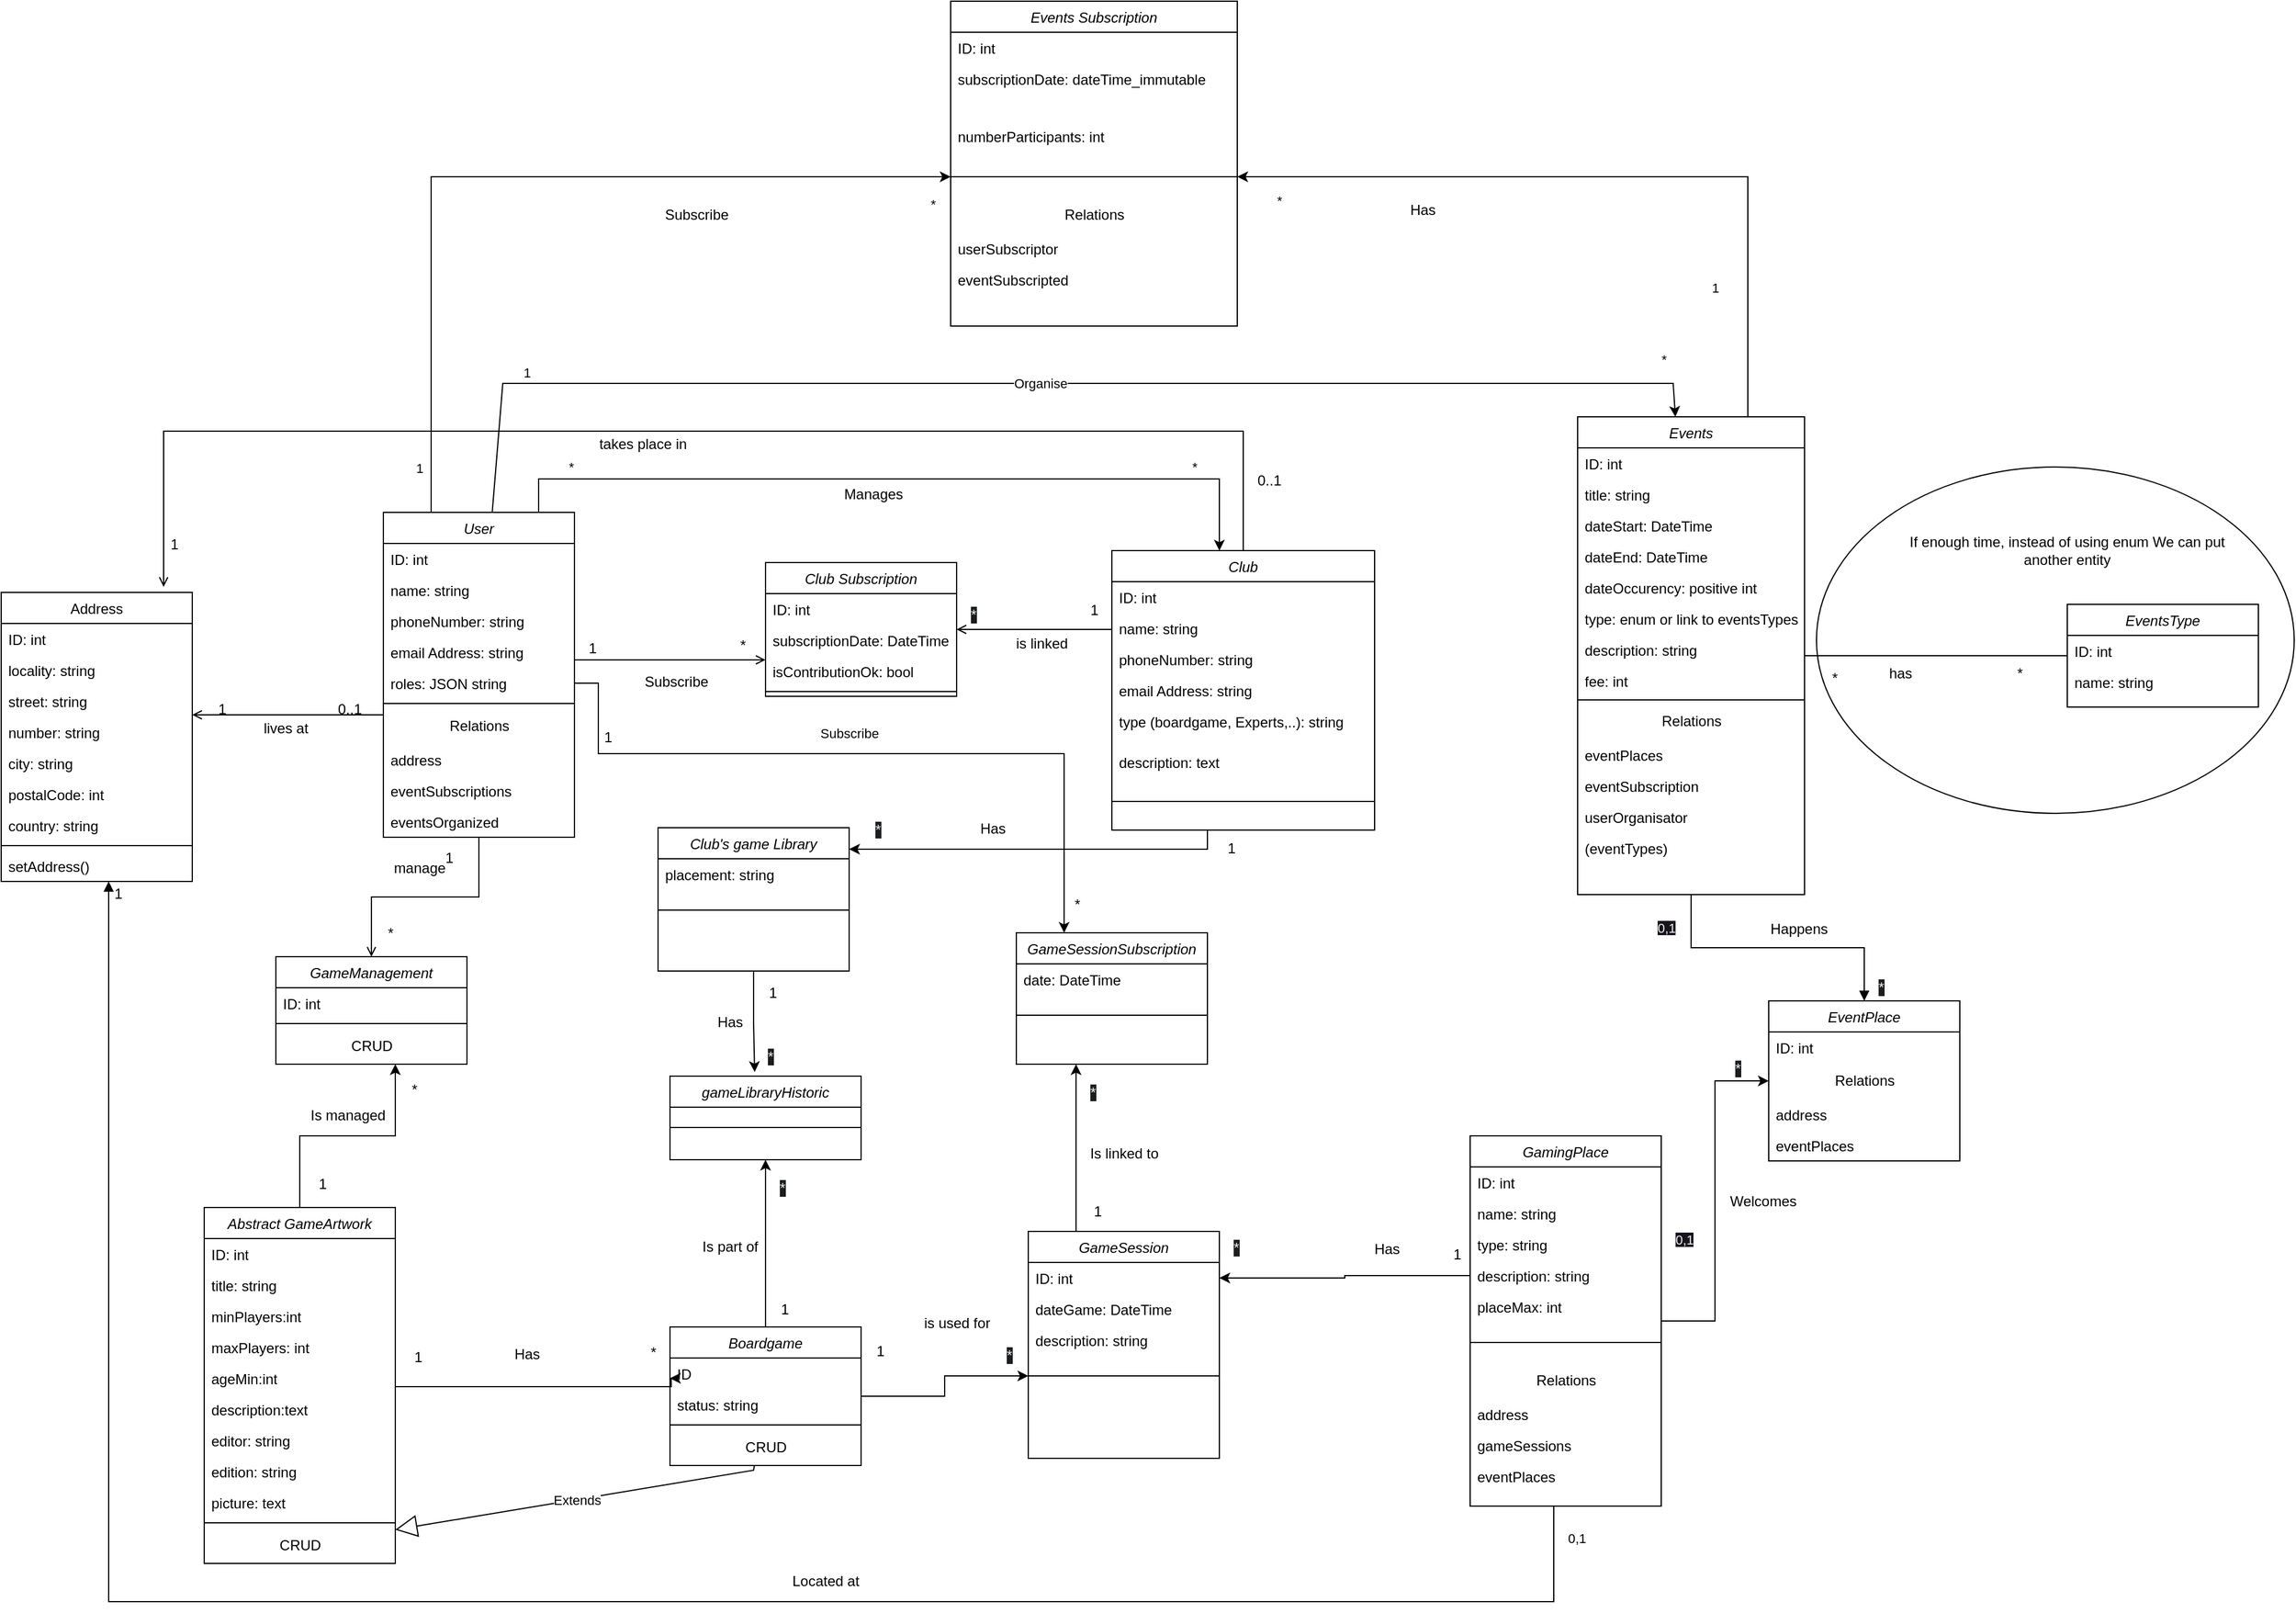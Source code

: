<mxfile version="24.7.5">
  <diagram id="C5RBs43oDa-KdzZeNtuy" name="Page-1">
    <mxGraphModel dx="1925" dy="2037" grid="1" gridSize="10" guides="1" tooltips="1" connect="1" arrows="1" fold="1" page="1" pageScale="1" pageWidth="827" pageHeight="1169" math="0" shadow="0">
      <root>
        <mxCell id="WIyWlLk6GJQsqaUBKTNV-0" />
        <mxCell id="WIyWlLk6GJQsqaUBKTNV-1" parent="WIyWlLk6GJQsqaUBKTNV-0" />
        <mxCell id="jXClvfBUN3f1fJXmHD22-145" style="edgeStyle=orthogonalEdgeStyle;rounded=0;orthogonalLoop=1;jettySize=auto;html=1;exitX=0.25;exitY=0;exitDx=0;exitDy=0;" parent="WIyWlLk6GJQsqaUBKTNV-1" source="zkfFHV4jXpPFQw0GAbJ--0" target="jXClvfBUN3f1fJXmHD22-22" edge="1">
          <mxGeometry relative="1" as="geometry" />
        </mxCell>
        <mxCell id="L0uaYLzmE7jyQXVmUCjH-37" value="1" style="edgeLabel;html=1;align=center;verticalAlign=middle;resizable=0;points=[];" vertex="1" connectable="0" parent="jXClvfBUN3f1fJXmHD22-145">
          <mxGeometry x="-0.885" y="2" relative="1" as="geometry">
            <mxPoint x="-8" y="4" as="offset" />
          </mxGeometry>
        </mxCell>
        <mxCell id="zkfFHV4jXpPFQw0GAbJ--0" value="User" style="swimlane;fontStyle=2;align=center;verticalAlign=top;childLayout=stackLayout;horizontal=1;startSize=26;horizontalStack=0;resizeParent=1;resizeLast=0;collapsible=1;marginBottom=0;rounded=0;shadow=0;strokeWidth=1;" parent="WIyWlLk6GJQsqaUBKTNV-1" vertex="1">
          <mxGeometry x="200" y="68" width="160" height="272" as="geometry">
            <mxRectangle x="230" y="140" width="160" height="26" as="alternateBounds" />
          </mxGeometry>
        </mxCell>
        <mxCell id="jXClvfBUN3f1fJXmHD22-160" value="ID: int" style="text;align=left;verticalAlign=top;spacingLeft=4;spacingRight=4;overflow=hidden;rotatable=0;points=[[0,0.5],[1,0.5]];portConstraint=eastwest;" parent="zkfFHV4jXpPFQw0GAbJ--0" vertex="1">
          <mxGeometry y="26" width="160" height="26" as="geometry" />
        </mxCell>
        <mxCell id="zkfFHV4jXpPFQw0GAbJ--1" value="name: string" style="text;align=left;verticalAlign=top;spacingLeft=4;spacingRight=4;overflow=hidden;rotatable=0;points=[[0,0.5],[1,0.5]];portConstraint=eastwest;" parent="zkfFHV4jXpPFQw0GAbJ--0" vertex="1">
          <mxGeometry y="52" width="160" height="26" as="geometry" />
        </mxCell>
        <mxCell id="zkfFHV4jXpPFQw0GAbJ--2" value="phoneNumber: string" style="text;align=left;verticalAlign=top;spacingLeft=4;spacingRight=4;overflow=hidden;rotatable=0;points=[[0,0.5],[1,0.5]];portConstraint=eastwest;rounded=0;shadow=0;html=0;" parent="zkfFHV4jXpPFQw0GAbJ--0" vertex="1">
          <mxGeometry y="78" width="160" height="26" as="geometry" />
        </mxCell>
        <mxCell id="jXClvfBUN3f1fJXmHD22-161" value="email Address: string" style="text;align=left;verticalAlign=top;spacingLeft=4;spacingRight=4;overflow=hidden;rotatable=0;points=[[0,0.5],[1,0.5]];portConstraint=eastwest;rounded=0;shadow=0;html=0;" parent="zkfFHV4jXpPFQw0GAbJ--0" vertex="1">
          <mxGeometry y="104" width="160" height="26" as="geometry" />
        </mxCell>
        <mxCell id="KXV9Pzhh_ANMu6KU807g-0" value="roles: JSON string" style="text;align=left;verticalAlign=top;spacingLeft=4;spacingRight=4;overflow=hidden;rotatable=0;points=[[0,0.5],[1,0.5]];portConstraint=eastwest;rounded=0;shadow=0;html=0;" parent="zkfFHV4jXpPFQw0GAbJ--0" vertex="1">
          <mxGeometry y="130" width="160" height="26" as="geometry" />
        </mxCell>
        <mxCell id="zkfFHV4jXpPFQw0GAbJ--4" value="" style="line;html=1;strokeWidth=1;align=left;verticalAlign=middle;spacingTop=-1;spacingLeft=3;spacingRight=3;rotatable=0;labelPosition=right;points=[];portConstraint=eastwest;" parent="zkfFHV4jXpPFQw0GAbJ--0" vertex="1">
          <mxGeometry y="156" width="160" height="8" as="geometry" />
        </mxCell>
        <mxCell id="L0uaYLzmE7jyQXVmUCjH-38" value="Relations" style="text;html=1;align=center;verticalAlign=middle;resizable=0;points=[];autosize=1;strokeColor=none;fillColor=none;" vertex="1" parent="zkfFHV4jXpPFQw0GAbJ--0">
          <mxGeometry y="164" width="160" height="30" as="geometry" />
        </mxCell>
        <mxCell id="L0uaYLzmE7jyQXVmUCjH-39" value="address" style="text;align=left;verticalAlign=top;spacingLeft=4;spacingRight=4;overflow=hidden;rotatable=0;points=[[0,0.5],[1,0.5]];portConstraint=eastwest;" vertex="1" parent="zkfFHV4jXpPFQw0GAbJ--0">
          <mxGeometry y="194" width="160" height="26" as="geometry" />
        </mxCell>
        <mxCell id="L0uaYLzmE7jyQXVmUCjH-40" value="eventSubscriptions" style="text;align=left;verticalAlign=top;spacingLeft=4;spacingRight=4;overflow=hidden;rotatable=0;points=[[0,0.5],[1,0.5]];portConstraint=eastwest;" vertex="1" parent="zkfFHV4jXpPFQw0GAbJ--0">
          <mxGeometry y="220" width="160" height="26" as="geometry" />
        </mxCell>
        <mxCell id="L0uaYLzmE7jyQXVmUCjH-42" value="eventsOrganized" style="text;align=left;verticalAlign=top;spacingLeft=4;spacingRight=4;overflow=hidden;rotatable=0;points=[[0,0.5],[1,0.5]];portConstraint=eastwest;" vertex="1" parent="zkfFHV4jXpPFQw0GAbJ--0">
          <mxGeometry y="246" width="160" height="26" as="geometry" />
        </mxCell>
        <mxCell id="zkfFHV4jXpPFQw0GAbJ--17" value="Address" style="swimlane;fontStyle=0;align=center;verticalAlign=top;childLayout=stackLayout;horizontal=1;startSize=26;horizontalStack=0;resizeParent=1;resizeLast=0;collapsible=1;marginBottom=0;rounded=0;shadow=0;strokeWidth=1;" parent="WIyWlLk6GJQsqaUBKTNV-1" vertex="1">
          <mxGeometry x="-120" y="135" width="160" height="242" as="geometry">
            <mxRectangle x="550" y="140" width="160" height="26" as="alternateBounds" />
          </mxGeometry>
        </mxCell>
        <mxCell id="jXClvfBUN3f1fJXmHD22-153" value="ID: int " style="text;align=left;verticalAlign=top;spacingLeft=4;spacingRight=4;overflow=hidden;rotatable=0;points=[[0,0.5],[1,0.5]];portConstraint=eastwest;" parent="zkfFHV4jXpPFQw0GAbJ--17" vertex="1">
          <mxGeometry y="26" width="160" height="26" as="geometry" />
        </mxCell>
        <mxCell id="kQWfxEb28oK0HCZHNwVE-1" value="locality: string" style="text;align=left;verticalAlign=top;spacingLeft=4;spacingRight=4;overflow=hidden;rotatable=0;points=[[0,0.5],[1,0.5]];portConstraint=eastwest;" parent="zkfFHV4jXpPFQw0GAbJ--17" vertex="1">
          <mxGeometry y="52" width="160" height="26" as="geometry" />
        </mxCell>
        <mxCell id="jXClvfBUN3f1fJXmHD22-152" value="street: string" style="text;align=left;verticalAlign=top;spacingLeft=4;spacingRight=4;overflow=hidden;rotatable=0;points=[[0,0.5],[1,0.5]];portConstraint=eastwest;" parent="zkfFHV4jXpPFQw0GAbJ--17" vertex="1">
          <mxGeometry y="78" width="160" height="26" as="geometry" />
        </mxCell>
        <mxCell id="zkfFHV4jXpPFQw0GAbJ--18" value="number: string" style="text;align=left;verticalAlign=top;spacingLeft=4;spacingRight=4;overflow=hidden;rotatable=0;points=[[0,0.5],[1,0.5]];portConstraint=eastwest;" parent="zkfFHV4jXpPFQw0GAbJ--17" vertex="1">
          <mxGeometry y="104" width="160" height="26" as="geometry" />
        </mxCell>
        <mxCell id="zkfFHV4jXpPFQw0GAbJ--19" value="city: string" style="text;align=left;verticalAlign=top;spacingLeft=4;spacingRight=4;overflow=hidden;rotatable=0;points=[[0,0.5],[1,0.5]];portConstraint=eastwest;rounded=0;shadow=0;html=0;" parent="zkfFHV4jXpPFQw0GAbJ--17" vertex="1">
          <mxGeometry y="130" width="160" height="26" as="geometry" />
        </mxCell>
        <mxCell id="zkfFHV4jXpPFQw0GAbJ--21" value="postalCode: int" style="text;align=left;verticalAlign=top;spacingLeft=4;spacingRight=4;overflow=hidden;rotatable=0;points=[[0,0.5],[1,0.5]];portConstraint=eastwest;rounded=0;shadow=0;html=0;" parent="zkfFHV4jXpPFQw0GAbJ--17" vertex="1">
          <mxGeometry y="156" width="160" height="26" as="geometry" />
        </mxCell>
        <mxCell id="jXClvfBUN3f1fJXmHD22-150" value="country: string" style="text;align=left;verticalAlign=top;spacingLeft=4;spacingRight=4;overflow=hidden;rotatable=0;points=[[0,0.5],[1,0.5]];portConstraint=eastwest;rounded=0;shadow=0;html=0;" parent="zkfFHV4jXpPFQw0GAbJ--17" vertex="1">
          <mxGeometry y="182" width="160" height="26" as="geometry" />
        </mxCell>
        <mxCell id="jXClvfBUN3f1fJXmHD22-151" value="" style="line;html=1;strokeWidth=1;align=left;verticalAlign=middle;spacingTop=-1;spacingLeft=3;spacingRight=3;rotatable=0;labelPosition=right;points=[];portConstraint=eastwest;" parent="zkfFHV4jXpPFQw0GAbJ--17" vertex="1">
          <mxGeometry y="208" width="160" height="8" as="geometry" />
        </mxCell>
        <mxCell id="zkfFHV4jXpPFQw0GAbJ--22" value="setAddress()" style="text;align=left;verticalAlign=top;spacingLeft=4;spacingRight=4;overflow=hidden;rotatable=0;points=[[0,0.5],[1,0.5]];portConstraint=eastwest;rounded=0;shadow=0;html=0;" parent="zkfFHV4jXpPFQw0GAbJ--17" vertex="1">
          <mxGeometry y="216" width="160" height="26" as="geometry" />
        </mxCell>
        <mxCell id="zkfFHV4jXpPFQw0GAbJ--26" value="" style="endArrow=open;shadow=0;strokeWidth=1;rounded=0;curved=0;endFill=1;edgeStyle=elbowEdgeStyle;elbow=vertical;" parent="WIyWlLk6GJQsqaUBKTNV-1" source="zkfFHV4jXpPFQw0GAbJ--0" target="zkfFHV4jXpPFQw0GAbJ--17" edge="1">
          <mxGeometry x="0.5" y="41" relative="1" as="geometry">
            <mxPoint x="380" y="192" as="sourcePoint" />
            <mxPoint x="540" y="192" as="targetPoint" />
            <mxPoint x="-40" y="32" as="offset" />
          </mxGeometry>
        </mxCell>
        <mxCell id="zkfFHV4jXpPFQw0GAbJ--27" value="0..1" style="resizable=0;align=left;verticalAlign=bottom;labelBackgroundColor=none;fontSize=12;" parent="zkfFHV4jXpPFQw0GAbJ--26" connectable="0" vertex="1">
          <mxGeometry x="-1" relative="1" as="geometry">
            <mxPoint x="-40" y="4" as="offset" />
          </mxGeometry>
        </mxCell>
        <mxCell id="zkfFHV4jXpPFQw0GAbJ--28" value="1" style="resizable=0;align=right;verticalAlign=bottom;labelBackgroundColor=none;fontSize=12;" parent="zkfFHV4jXpPFQw0GAbJ--26" connectable="0" vertex="1">
          <mxGeometry x="1" relative="1" as="geometry">
            <mxPoint x="30" y="4" as="offset" />
          </mxGeometry>
        </mxCell>
        <mxCell id="zkfFHV4jXpPFQw0GAbJ--29" value="lives at" style="text;html=1;resizable=0;points=[];;align=center;verticalAlign=middle;labelBackgroundColor=none;rounded=0;shadow=0;strokeWidth=1;fontSize=12;" parent="zkfFHV4jXpPFQw0GAbJ--26" vertex="1" connectable="0">
          <mxGeometry x="0.5" y="49" relative="1" as="geometry">
            <mxPoint x="38" y="-38" as="offset" />
          </mxGeometry>
        </mxCell>
        <mxCell id="KXV9Pzhh_ANMu6KU807g-1" value="Club Subscription" style="swimlane;fontStyle=2;align=center;verticalAlign=top;childLayout=stackLayout;horizontal=1;startSize=26;horizontalStack=0;resizeParent=1;resizeLast=0;collapsible=1;marginBottom=0;rounded=0;shadow=0;strokeWidth=1;" parent="WIyWlLk6GJQsqaUBKTNV-1" vertex="1">
          <mxGeometry x="520" y="110" width="160" height="112" as="geometry">
            <mxRectangle x="230" y="140" width="160" height="26" as="alternateBounds" />
          </mxGeometry>
        </mxCell>
        <mxCell id="jXClvfBUN3f1fJXmHD22-162" value="ID: int" style="text;align=left;verticalAlign=top;spacingLeft=4;spacingRight=4;overflow=hidden;rotatable=0;points=[[0,0.5],[1,0.5]];portConstraint=eastwest;" parent="KXV9Pzhh_ANMu6KU807g-1" vertex="1">
          <mxGeometry y="26" width="160" height="26" as="geometry" />
        </mxCell>
        <mxCell id="KXV9Pzhh_ANMu6KU807g-2" value="subscriptionDate: DateTime" style="text;align=left;verticalAlign=top;spacingLeft=4;spacingRight=4;overflow=hidden;rotatable=0;points=[[0,0.5],[1,0.5]];portConstraint=eastwest;" parent="KXV9Pzhh_ANMu6KU807g-1" vertex="1">
          <mxGeometry y="52" width="160" height="26" as="geometry" />
        </mxCell>
        <mxCell id="KXV9Pzhh_ANMu6KU807g-14" value="" style="endArrow=open;shadow=0;strokeWidth=1;rounded=0;curved=0;endFill=1;edgeStyle=elbowEdgeStyle;elbow=vertical;" parent="KXV9Pzhh_ANMu6KU807g-1" edge="1" source="zkfFHV4jXpPFQw0GAbJ--0">
          <mxGeometry x="0.5" y="41" relative="1" as="geometry">
            <mxPoint x="-140" y="81.5" as="sourcePoint" />
            <mxPoint y="81.5" as="targetPoint" />
            <mxPoint x="-40" y="32" as="offset" />
          </mxGeometry>
        </mxCell>
        <mxCell id="KXV9Pzhh_ANMu6KU807g-15" value="1" style="resizable=0;align=left;verticalAlign=bottom;labelBackgroundColor=none;fontSize=12;" parent="KXV9Pzhh_ANMu6KU807g-14" connectable="0" vertex="1">
          <mxGeometry x="-1" relative="1" as="geometry">
            <mxPoint x="10" y="-1" as="offset" />
          </mxGeometry>
        </mxCell>
        <mxCell id="KXV9Pzhh_ANMu6KU807g-17" value="Subscribe" style="text;html=1;resizable=0;points=[];;align=center;verticalAlign=middle;labelBackgroundColor=none;rounded=0;shadow=0;strokeWidth=1;fontSize=12;" parent="KXV9Pzhh_ANMu6KU807g-14" vertex="1" connectable="0">
          <mxGeometry x="0.5" y="49" relative="1" as="geometry">
            <mxPoint x="-35" y="67" as="offset" />
          </mxGeometry>
        </mxCell>
        <mxCell id="KXV9Pzhh_ANMu6KU807g-4" value="isContributionOk: bool" style="text;align=left;verticalAlign=top;spacingLeft=4;spacingRight=4;overflow=hidden;rotatable=0;points=[[0,0.5],[1,0.5]];portConstraint=eastwest;rounded=0;shadow=0;html=0;" parent="KXV9Pzhh_ANMu6KU807g-1" vertex="1">
          <mxGeometry y="78" width="160" height="26" as="geometry" />
        </mxCell>
        <mxCell id="KXV9Pzhh_ANMu6KU807g-6" value="" style="line;html=1;strokeWidth=1;align=left;verticalAlign=middle;spacingTop=-1;spacingLeft=3;spacingRight=3;rotatable=0;labelPosition=right;points=[];portConstraint=eastwest;" parent="KXV9Pzhh_ANMu6KU807g-1" vertex="1">
          <mxGeometry y="104" width="160" height="8" as="geometry" />
        </mxCell>
        <mxCell id="jXClvfBUN3f1fJXmHD22-112" style="edgeStyle=orthogonalEdgeStyle;rounded=0;orthogonalLoop=1;jettySize=auto;html=1;exitX=0.5;exitY=1;exitDx=0;exitDy=0;" parent="WIyWlLk6GJQsqaUBKTNV-1" source="KXV9Pzhh_ANMu6KU807g-8" target="UbkFtfqhbS67n9IhiyY1-0" edge="1">
          <mxGeometry relative="1" as="geometry">
            <Array as="points">
              <mxPoint x="890" y="350" />
            </Array>
          </mxGeometry>
        </mxCell>
        <mxCell id="KXV9Pzhh_ANMu6KU807g-8" value="Club" style="swimlane;fontStyle=2;align=center;verticalAlign=top;childLayout=stackLayout;horizontal=1;startSize=26;horizontalStack=0;resizeParent=1;resizeLast=0;collapsible=1;marginBottom=0;rounded=0;shadow=0;strokeWidth=1;" parent="WIyWlLk6GJQsqaUBKTNV-1" vertex="1">
          <mxGeometry x="810" y="100" width="220" height="234" as="geometry">
            <mxRectangle x="230" y="140" width="160" height="26" as="alternateBounds" />
          </mxGeometry>
        </mxCell>
        <mxCell id="KXV9Pzhh_ANMu6KU807g-9" value="ID: int" style="text;align=left;verticalAlign=top;spacingLeft=4;spacingRight=4;overflow=hidden;rotatable=0;points=[[0,0.5],[1,0.5]];portConstraint=eastwest;" parent="KXV9Pzhh_ANMu6KU807g-8" vertex="1">
          <mxGeometry y="26" width="220" height="26" as="geometry" />
        </mxCell>
        <mxCell id="jXClvfBUN3f1fJXmHD22-165" value="name: string" style="text;align=left;verticalAlign=top;spacingLeft=4;spacingRight=4;overflow=hidden;rotatable=0;points=[[0,0.5],[1,0.5]];portConstraint=eastwest;" parent="KXV9Pzhh_ANMu6KU807g-8" vertex="1">
          <mxGeometry y="52" width="220" height="26" as="geometry" />
        </mxCell>
        <mxCell id="KXV9Pzhh_ANMu6KU807g-10" value="phoneNumber: string" style="text;align=left;verticalAlign=top;spacingLeft=4;spacingRight=4;overflow=hidden;rotatable=0;points=[[0,0.5],[1,0.5]];portConstraint=eastwest;rounded=0;shadow=0;html=0;" parent="KXV9Pzhh_ANMu6KU807g-8" vertex="1">
          <mxGeometry y="78" width="220" height="26" as="geometry" />
        </mxCell>
        <mxCell id="KXV9Pzhh_ANMu6KU807g-11" value="email Address: string" style="text;align=left;verticalAlign=top;spacingLeft=4;spacingRight=4;overflow=hidden;rotatable=0;points=[[0,0.5],[1,0.5]];portConstraint=eastwest;rounded=0;shadow=0;html=0;" parent="KXV9Pzhh_ANMu6KU807g-8" vertex="1">
          <mxGeometry y="104" width="220" height="26" as="geometry" />
        </mxCell>
        <mxCell id="KXV9Pzhh_ANMu6KU807g-37" value="type (boardgame, Experts,..): string" style="text;align=left;verticalAlign=top;spacingLeft=4;spacingRight=4;overflow=hidden;rotatable=0;points=[[0,0.5],[1,0.5]];portConstraint=eastwest;rounded=0;shadow=0;html=0;" parent="KXV9Pzhh_ANMu6KU807g-8" vertex="1">
          <mxGeometry y="130" width="220" height="34" as="geometry" />
        </mxCell>
        <mxCell id="kQWfxEb28oK0HCZHNwVE-5" value="description: text" style="text;align=left;verticalAlign=top;spacingLeft=4;spacingRight=4;overflow=hidden;rotatable=0;points=[[0,0.5],[1,0.5]];portConstraint=eastwest;rounded=0;shadow=0;html=0;" parent="KXV9Pzhh_ANMu6KU807g-8" vertex="1">
          <mxGeometry y="164" width="220" height="34" as="geometry" />
        </mxCell>
        <mxCell id="KXV9Pzhh_ANMu6KU807g-13" value="" style="line;html=1;strokeWidth=1;align=left;verticalAlign=middle;spacingTop=-1;spacingLeft=3;spacingRight=3;rotatable=0;labelPosition=right;points=[];portConstraint=eastwest;" parent="KXV9Pzhh_ANMu6KU807g-8" vertex="1">
          <mxGeometry y="198" width="220" height="24" as="geometry" />
        </mxCell>
        <mxCell id="KXV9Pzhh_ANMu6KU807g-18" value="*" style="resizable=0;align=right;verticalAlign=bottom;labelBackgroundColor=none;fontSize=12;" parent="WIyWlLk6GJQsqaUBKTNV-1" connectable="0" vertex="1">
          <mxGeometry x="580" y="135" as="geometry">
            <mxPoint x="-75" y="53" as="offset" />
          </mxGeometry>
        </mxCell>
        <mxCell id="KXV9Pzhh_ANMu6KU807g-19" value="" style="endArrow=open;shadow=0;strokeWidth=1;rounded=0;curved=0;endFill=1;edgeStyle=elbowEdgeStyle;elbow=vertical;exitX=0.5;exitY=0;exitDx=0;exitDy=0;entryX=0.85;entryY=-0.019;entryDx=0;entryDy=0;entryPerimeter=0;" parent="WIyWlLk6GJQsqaUBKTNV-1" source="KXV9Pzhh_ANMu6KU807g-8" target="zkfFHV4jXpPFQw0GAbJ--17" edge="1">
          <mxGeometry x="0.5" y="41" relative="1" as="geometry">
            <mxPoint x="870.08" y="20.048" as="sourcePoint" />
            <mxPoint x="40" y="20" as="targetPoint" />
            <mxPoint x="-40" y="32" as="offset" />
            <Array as="points">
              <mxPoint x="470" />
            </Array>
          </mxGeometry>
        </mxCell>
        <mxCell id="KXV9Pzhh_ANMu6KU807g-20" value="0..1" style="resizable=0;align=left;verticalAlign=bottom;labelBackgroundColor=none;fontSize=12;" parent="KXV9Pzhh_ANMu6KU807g-19" connectable="0" vertex="1">
          <mxGeometry x="-1" relative="1" as="geometry">
            <mxPoint x="10" y="-50" as="offset" />
          </mxGeometry>
        </mxCell>
        <mxCell id="KXV9Pzhh_ANMu6KU807g-21" value="1" style="resizable=0;align=right;verticalAlign=bottom;labelBackgroundColor=none;fontSize=12;" parent="KXV9Pzhh_ANMu6KU807g-19" connectable="0" vertex="1">
          <mxGeometry x="1" relative="1" as="geometry">
            <mxPoint x="14" y="-27" as="offset" />
          </mxGeometry>
        </mxCell>
        <mxCell id="KXV9Pzhh_ANMu6KU807g-22" value="takes place in" style="text;html=1;resizable=0;points=[];;align=center;verticalAlign=middle;labelBackgroundColor=none;rounded=0;shadow=0;strokeWidth=1;fontSize=12;" parent="KXV9Pzhh_ANMu6KU807g-19" vertex="1" connectable="0">
          <mxGeometry x="0.5" y="49" relative="1" as="geometry">
            <mxPoint x="248" y="-38" as="offset" />
          </mxGeometry>
        </mxCell>
        <mxCell id="KXV9Pzhh_ANMu6KU807g-23" value="" style="endArrow=open;shadow=0;strokeWidth=1;rounded=0;curved=0;endFill=1;edgeStyle=elbowEdgeStyle;elbow=vertical;" parent="WIyWlLk6GJQsqaUBKTNV-1" source="KXV9Pzhh_ANMu6KU807g-8" target="KXV9Pzhh_ANMu6KU807g-1" edge="1">
          <mxGeometry x="0.5" y="41" relative="1" as="geometry">
            <mxPoint x="610" y="240" as="sourcePoint" />
            <mxPoint x="750" y="240" as="targetPoint" />
            <mxPoint x="-40" y="32" as="offset" />
          </mxGeometry>
        </mxCell>
        <mxCell id="KXV9Pzhh_ANMu6KU807g-25" value="is linked" style="text;html=1;resizable=0;points=[];;align=center;verticalAlign=middle;labelBackgroundColor=none;rounded=0;shadow=0;strokeWidth=1;fontSize=12;" parent="KXV9Pzhh_ANMu6KU807g-23" vertex="1" connectable="0">
          <mxGeometry x="0.5" y="49" relative="1" as="geometry">
            <mxPoint x="38" y="-37" as="offset" />
          </mxGeometry>
        </mxCell>
        <mxCell id="KXV9Pzhh_ANMu6KU807g-26" value="" style="endArrow=open;shadow=0;strokeWidth=1;rounded=0;curved=0;endFill=1;edgeStyle=elbowEdgeStyle;elbow=vertical;entryX=0.5;entryY=0;entryDx=0;entryDy=0;" parent="WIyWlLk6GJQsqaUBKTNV-1" source="zkfFHV4jXpPFQw0GAbJ--0" target="KXV9Pzhh_ANMu6KU807g-30" edge="1">
          <mxGeometry x="0.5" y="41" relative="1" as="geometry">
            <mxPoint x="300" y="270" as="sourcePoint" />
            <mxPoint x="160" y="380" as="targetPoint" />
            <mxPoint x="-40" y="32" as="offset" />
          </mxGeometry>
        </mxCell>
        <mxCell id="KXV9Pzhh_ANMu6KU807g-27" value="1" style="resizable=0;align=left;verticalAlign=bottom;labelBackgroundColor=none;fontSize=12;" parent="KXV9Pzhh_ANMu6KU807g-26" connectable="0" vertex="1">
          <mxGeometry x="-1" relative="1" as="geometry">
            <mxPoint x="-30" y="26" as="offset" />
          </mxGeometry>
        </mxCell>
        <mxCell id="KXV9Pzhh_ANMu6KU807g-28" value="*" style="resizable=0;align=right;verticalAlign=bottom;labelBackgroundColor=none;fontSize=12;" parent="KXV9Pzhh_ANMu6KU807g-26" connectable="0" vertex="1">
          <mxGeometry x="1" relative="1" as="geometry">
            <mxPoint x="20" y="-11" as="offset" />
          </mxGeometry>
        </mxCell>
        <mxCell id="KXV9Pzhh_ANMu6KU807g-29" value="manage" style="text;html=1;resizable=0;points=[];;align=center;verticalAlign=middle;labelBackgroundColor=none;rounded=0;shadow=0;strokeWidth=1;fontSize=12;" parent="KXV9Pzhh_ANMu6KU807g-26" vertex="1" connectable="0">
          <mxGeometry x="0.5" y="49" relative="1" as="geometry">
            <mxPoint x="-9" y="-27" as="offset" />
          </mxGeometry>
        </mxCell>
        <mxCell id="KXV9Pzhh_ANMu6KU807g-30" value="GameManagement" style="swimlane;fontStyle=2;align=center;verticalAlign=top;childLayout=stackLayout;horizontal=1;startSize=26;horizontalStack=0;resizeParent=1;resizeLast=0;collapsible=1;marginBottom=0;rounded=0;shadow=0;strokeWidth=1;" parent="WIyWlLk6GJQsqaUBKTNV-1" vertex="1">
          <mxGeometry x="110" y="440" width="160" height="90" as="geometry">
            <mxRectangle x="230" y="140" width="160" height="26" as="alternateBounds" />
          </mxGeometry>
        </mxCell>
        <mxCell id="KXV9Pzhh_ANMu6KU807g-31" value="ID: int" style="text;align=left;verticalAlign=top;spacingLeft=4;spacingRight=4;overflow=hidden;rotatable=0;points=[[0,0.5],[1,0.5]];portConstraint=eastwest;" parent="KXV9Pzhh_ANMu6KU807g-30" vertex="1">
          <mxGeometry y="26" width="160" height="26" as="geometry" />
        </mxCell>
        <mxCell id="KXV9Pzhh_ANMu6KU807g-35" value="" style="line;html=1;strokeWidth=1;align=left;verticalAlign=middle;spacingTop=-1;spacingLeft=3;spacingRight=3;rotatable=0;labelPosition=right;points=[];portConstraint=eastwest;" parent="KXV9Pzhh_ANMu6KU807g-30" vertex="1">
          <mxGeometry y="52" width="160" height="8" as="geometry" />
        </mxCell>
        <mxCell id="KXV9Pzhh_ANMu6KU807g-38" value="CRUD" style="text;html=1;align=center;verticalAlign=middle;resizable=0;points=[];autosize=1;strokeColor=none;fillColor=none;" parent="KXV9Pzhh_ANMu6KU807g-30" vertex="1">
          <mxGeometry y="60" width="160" height="30" as="geometry" />
        </mxCell>
        <mxCell id="KXV9Pzhh_ANMu6KU807g-39" value="&lt;span style=&quot;color: rgb(240, 240, 240); font-family: Helvetica; font-size: 12px; font-style: normal; font-variant-ligatures: normal; font-variant-caps: normal; font-weight: 400; letter-spacing: normal; orphans: 2; text-align: right; text-indent: 0px; text-transform: none; widows: 2; word-spacing: 0px; -webkit-text-stroke-width: 0px; white-space: nowrap; background-color: rgb(27, 29, 30); text-decoration-thickness: initial; text-decoration-style: initial; text-decoration-color: initial; display: inline !important; float: none;&quot;&gt;*&lt;/span&gt;" style="text;whiteSpace=wrap;html=1;" parent="WIyWlLk6GJQsqaUBKTNV-1" vertex="1">
          <mxGeometry x="690" y="140" width="20" height="20" as="geometry" />
        </mxCell>
        <mxCell id="KXV9Pzhh_ANMu6KU807g-41" value="1" style="text;html=1;align=center;verticalAlign=middle;resizable=0;points=[];autosize=1;strokeColor=none;fillColor=none;" parent="WIyWlLk6GJQsqaUBKTNV-1" vertex="1">
          <mxGeometry x="780" y="135" width="30" height="30" as="geometry" />
        </mxCell>
        <mxCell id="UbkFtfqhbS67n9IhiyY1-0" value="Club&#39;s game Library" style="swimlane;fontStyle=2;align=center;verticalAlign=top;childLayout=stackLayout;horizontal=1;startSize=26;horizontalStack=0;resizeParent=1;resizeLast=0;collapsible=1;marginBottom=0;rounded=0;shadow=0;strokeWidth=1;" parent="WIyWlLk6GJQsqaUBKTNV-1" vertex="1">
          <mxGeometry x="430" y="332" width="160" height="120" as="geometry">
            <mxRectangle x="230" y="140" width="160" height="26" as="alternateBounds" />
          </mxGeometry>
        </mxCell>
        <mxCell id="UbkFtfqhbS67n9IhiyY1-1" value="placement: string" style="text;align=left;verticalAlign=top;spacingLeft=4;spacingRight=4;overflow=hidden;rotatable=0;points=[[0,0.5],[1,0.5]];portConstraint=eastwest;" parent="UbkFtfqhbS67n9IhiyY1-0" vertex="1">
          <mxGeometry y="26" width="160" height="26" as="geometry" />
        </mxCell>
        <mxCell id="UbkFtfqhbS67n9IhiyY1-6" value="" style="line;html=1;strokeWidth=1;align=left;verticalAlign=middle;spacingTop=-1;spacingLeft=3;spacingRight=3;rotatable=0;labelPosition=right;points=[];portConstraint=eastwest;" parent="UbkFtfqhbS67n9IhiyY1-0" vertex="1">
          <mxGeometry y="52" width="160" height="34" as="geometry" />
        </mxCell>
        <mxCell id="jXClvfBUN3f1fJXmHD22-146" style="edgeStyle=orthogonalEdgeStyle;rounded=0;orthogonalLoop=1;jettySize=auto;html=1;exitX=0.75;exitY=0;exitDx=0;exitDy=0;" parent="WIyWlLk6GJQsqaUBKTNV-1" source="jXClvfBUN3f1fJXmHD22-5" target="jXClvfBUN3f1fJXmHD22-22" edge="1">
          <mxGeometry relative="1" as="geometry" />
        </mxCell>
        <mxCell id="jXClvfBUN3f1fJXmHD22-5" value="Events" style="swimlane;fontStyle=2;align=center;verticalAlign=top;childLayout=stackLayout;horizontal=1;startSize=26;horizontalStack=0;resizeParent=1;resizeLast=0;collapsible=1;marginBottom=0;rounded=0;shadow=0;strokeWidth=1;" parent="WIyWlLk6GJQsqaUBKTNV-1" vertex="1">
          <mxGeometry x="1200" y="-12" width="190" height="400" as="geometry">
            <mxRectangle x="230" y="140" width="160" height="26" as="alternateBounds" />
          </mxGeometry>
        </mxCell>
        <mxCell id="jXClvfBUN3f1fJXmHD22-164" value="ID: int" style="text;align=left;verticalAlign=top;spacingLeft=4;spacingRight=4;overflow=hidden;rotatable=0;points=[[0,0.5],[1,0.5]];portConstraint=eastwest;" parent="jXClvfBUN3f1fJXmHD22-5" vertex="1">
          <mxGeometry y="26" width="190" height="26" as="geometry" />
        </mxCell>
        <mxCell id="jXClvfBUN3f1fJXmHD22-6" value="title: string&#xa;" style="text;align=left;verticalAlign=top;spacingLeft=4;spacingRight=4;overflow=hidden;rotatable=0;points=[[0,0.5],[1,0.5]];portConstraint=eastwest;" parent="jXClvfBUN3f1fJXmHD22-5" vertex="1">
          <mxGeometry y="52" width="190" height="26" as="geometry" />
        </mxCell>
        <mxCell id="jXClvfBUN3f1fJXmHD22-9" value="dateStart: DateTime" style="text;align=left;verticalAlign=top;spacingLeft=4;spacingRight=4;overflow=hidden;rotatable=0;points=[[0,0.5],[1,0.5]];portConstraint=eastwest;" parent="jXClvfBUN3f1fJXmHD22-5" vertex="1">
          <mxGeometry y="78" width="190" height="26" as="geometry" />
        </mxCell>
        <mxCell id="jXClvfBUN3f1fJXmHD22-39" value="dateEnd: DateTime" style="text;align=left;verticalAlign=top;spacingLeft=4;spacingRight=4;overflow=hidden;rotatable=0;points=[[0,0.5],[1,0.5]];portConstraint=eastwest;" parent="jXClvfBUN3f1fJXmHD22-5" vertex="1">
          <mxGeometry y="104" width="190" height="26" as="geometry" />
        </mxCell>
        <mxCell id="jXClvfBUN3f1fJXmHD22-40" value="dateOccurency: positive int" style="text;align=left;verticalAlign=top;spacingLeft=4;spacingRight=4;overflow=hidden;rotatable=0;points=[[0,0.5],[1,0.5]];portConstraint=eastwest;" parent="jXClvfBUN3f1fJXmHD22-5" vertex="1">
          <mxGeometry y="130" width="190" height="26" as="geometry" />
        </mxCell>
        <mxCell id="jXClvfBUN3f1fJXmHD22-10" value="type: enum or link to eventsTypes" style="text;align=left;verticalAlign=top;spacingLeft=4;spacingRight=4;overflow=hidden;rotatable=0;points=[[0,0.5],[1,0.5]];portConstraint=eastwest;" parent="jXClvfBUN3f1fJXmHD22-5" vertex="1">
          <mxGeometry y="156" width="190" height="26" as="geometry" />
        </mxCell>
        <mxCell id="jXClvfBUN3f1fJXmHD22-8" value="description: string" style="text;align=left;verticalAlign=top;spacingLeft=4;spacingRight=4;overflow=hidden;rotatable=0;points=[[0,0.5],[1,0.5]];portConstraint=eastwest;" parent="jXClvfBUN3f1fJXmHD22-5" vertex="1">
          <mxGeometry y="182" width="190" height="26" as="geometry" />
        </mxCell>
        <mxCell id="jXClvfBUN3f1fJXmHD22-43" value="fee: int" style="text;align=left;verticalAlign=top;spacingLeft=4;spacingRight=4;overflow=hidden;rotatable=0;points=[[0,0.5],[1,0.5]];portConstraint=eastwest;" parent="jXClvfBUN3f1fJXmHD22-5" vertex="1">
          <mxGeometry y="208" width="190" height="26" as="geometry" />
        </mxCell>
        <mxCell id="jXClvfBUN3f1fJXmHD22-7" value="" style="line;html=1;strokeWidth=1;align=left;verticalAlign=middle;spacingTop=-1;spacingLeft=3;spacingRight=3;rotatable=0;labelPosition=right;points=[];portConstraint=eastwest;" parent="jXClvfBUN3f1fJXmHD22-5" vertex="1">
          <mxGeometry y="234" width="190" height="6" as="geometry" />
        </mxCell>
        <mxCell id="L0uaYLzmE7jyQXVmUCjH-1" value="Relations" style="text;html=1;align=center;verticalAlign=middle;resizable=0;points=[];autosize=1;strokeColor=none;fillColor=none;" vertex="1" parent="jXClvfBUN3f1fJXmHD22-5">
          <mxGeometry y="240" width="190" height="30" as="geometry" />
        </mxCell>
        <mxCell id="L0uaYLzmE7jyQXVmUCjH-0" value="eventPlaces" style="text;align=left;verticalAlign=top;spacingLeft=4;spacingRight=4;overflow=hidden;rotatable=0;points=[[0,0.5],[1,0.5]];portConstraint=eastwest;" vertex="1" parent="jXClvfBUN3f1fJXmHD22-5">
          <mxGeometry y="270" width="190" height="26" as="geometry" />
        </mxCell>
        <mxCell id="L0uaYLzmE7jyQXVmUCjH-4" value="eventSubscription" style="text;align=left;verticalAlign=top;spacingLeft=4;spacingRight=4;overflow=hidden;rotatable=0;points=[[0,0.5],[1,0.5]];portConstraint=eastwest;" vertex="1" parent="jXClvfBUN3f1fJXmHD22-5">
          <mxGeometry y="296" width="190" height="26" as="geometry" />
        </mxCell>
        <mxCell id="L0uaYLzmE7jyQXVmUCjH-5" value="userOrganisator" style="text;align=left;verticalAlign=top;spacingLeft=4;spacingRight=4;overflow=hidden;rotatable=0;points=[[0,0.5],[1,0.5]];portConstraint=eastwest;" vertex="1" parent="jXClvfBUN3f1fJXmHD22-5">
          <mxGeometry y="322" width="190" height="26" as="geometry" />
        </mxCell>
        <mxCell id="L0uaYLzmE7jyQXVmUCjH-2" value="(eventTypes)" style="text;align=left;verticalAlign=top;spacingLeft=4;spacingRight=4;overflow=hidden;rotatable=0;points=[[0,0.5],[1,0.5]];portConstraint=eastwest;" vertex="1" parent="jXClvfBUN3f1fJXmHD22-5">
          <mxGeometry y="348" width="190" height="26" as="geometry" />
        </mxCell>
        <mxCell id="jXClvfBUN3f1fJXmHD22-11" value="" style="endArrow=classic;html=1;rounded=0;" parent="WIyWlLk6GJQsqaUBKTNV-1" source="zkfFHV4jXpPFQw0GAbJ--0" target="jXClvfBUN3f1fJXmHD22-5" edge="1">
          <mxGeometry relative="1" as="geometry">
            <mxPoint x="260" y="57.091" as="sourcePoint" />
            <mxPoint x="1030" y="-100" as="targetPoint" />
            <Array as="points">
              <mxPoint x="300" y="-40" />
              <mxPoint x="1280" y="-40" />
            </Array>
          </mxGeometry>
        </mxCell>
        <mxCell id="jXClvfBUN3f1fJXmHD22-12" value="Organise" style="edgeLabel;resizable=0;html=1;;align=center;verticalAlign=middle;" parent="jXClvfBUN3f1fJXmHD22-11" connectable="0" vertex="1">
          <mxGeometry relative="1" as="geometry" />
        </mxCell>
        <mxCell id="jXClvfBUN3f1fJXmHD22-15" value="1" style="edgeLabel;html=1;align=center;verticalAlign=middle;resizable=0;points=[];" parent="jXClvfBUN3f1fJXmHD22-11" vertex="1" connectable="0">
          <mxGeometry x="-0.954" y="-3" relative="1" as="geometry">
            <mxPoint x="24" y="-92" as="offset" />
          </mxGeometry>
        </mxCell>
        <mxCell id="jXClvfBUN3f1fJXmHD22-16" value="*" style="edgeLabel;html=1;align=center;verticalAlign=middle;resizable=0;points=[];" parent="jXClvfBUN3f1fJXmHD22-11" vertex="1" connectable="0">
          <mxGeometry x="0.928" y="1" relative="1" as="geometry">
            <mxPoint x="4" y="-19" as="offset" />
          </mxGeometry>
        </mxCell>
        <mxCell id="jXClvfBUN3f1fJXmHD22-17" value="Events Subscription" style="swimlane;fontStyle=2;align=center;verticalAlign=top;childLayout=stackLayout;horizontal=1;startSize=26;horizontalStack=0;resizeParent=1;resizeLast=0;collapsible=1;marginBottom=0;rounded=0;shadow=0;strokeWidth=1;" parent="WIyWlLk6GJQsqaUBKTNV-1" vertex="1">
          <mxGeometry x="675" y="-360" width="240" height="272" as="geometry">
            <mxRectangle x="230" y="140" width="160" height="26" as="alternateBounds" />
          </mxGeometry>
        </mxCell>
        <mxCell id="jXClvfBUN3f1fJXmHD22-163" value="ID: int" style="text;align=left;verticalAlign=top;spacingLeft=4;spacingRight=4;overflow=hidden;rotatable=0;points=[[0,0.5],[1,0.5]];portConstraint=eastwest;" parent="jXClvfBUN3f1fJXmHD22-17" vertex="1">
          <mxGeometry y="26" width="240" height="26" as="geometry" />
        </mxCell>
        <mxCell id="TH4oFS3spnR1M7Z3OZfE-0" value="subscriptionDate: dateTime_immutable" style="text;align=left;verticalAlign=top;spacingLeft=4;spacingRight=4;overflow=hidden;rotatable=0;points=[[0,0.5],[1,0.5]];portConstraint=eastwest;" parent="jXClvfBUN3f1fJXmHD22-17" vertex="1">
          <mxGeometry y="52" width="240" height="48" as="geometry" />
        </mxCell>
        <mxCell id="jXClvfBUN3f1fJXmHD22-19" value="numberParticipants: int" style="text;align=left;verticalAlign=top;spacingLeft=4;spacingRight=4;overflow=hidden;rotatable=0;points=[[0,0.5],[1,0.5]];portConstraint=eastwest;" parent="jXClvfBUN3f1fJXmHD22-17" vertex="1">
          <mxGeometry y="100" width="240" height="30" as="geometry" />
        </mxCell>
        <mxCell id="jXClvfBUN3f1fJXmHD22-22" value="" style="line;html=1;strokeWidth=1;align=left;verticalAlign=middle;spacingTop=-1;spacingLeft=3;spacingRight=3;rotatable=0;labelPosition=right;points=[];portConstraint=eastwest;" parent="jXClvfBUN3f1fJXmHD22-17" vertex="1">
          <mxGeometry y="130" width="240" height="34" as="geometry" />
        </mxCell>
        <mxCell id="L0uaYLzmE7jyQXVmUCjH-36" value="Relations" style="text;html=1;align=center;verticalAlign=middle;resizable=0;points=[];autosize=1;strokeColor=none;fillColor=none;" vertex="1" parent="jXClvfBUN3f1fJXmHD22-17">
          <mxGeometry y="164" width="240" height="30" as="geometry" />
        </mxCell>
        <mxCell id="L0uaYLzmE7jyQXVmUCjH-33" value="userSubscriptor" style="text;align=left;verticalAlign=top;spacingLeft=4;spacingRight=4;overflow=hidden;rotatable=0;points=[[0,0.5],[1,0.5]];portConstraint=eastwest;" vertex="1" parent="jXClvfBUN3f1fJXmHD22-17">
          <mxGeometry y="194" width="240" height="26" as="geometry" />
        </mxCell>
        <mxCell id="L0uaYLzmE7jyQXVmUCjH-34" value="eventSubscripted" style="text;align=left;verticalAlign=top;spacingLeft=4;spacingRight=4;overflow=hidden;rotatable=0;points=[[0,0.5],[1,0.5]];portConstraint=eastwest;" vertex="1" parent="jXClvfBUN3f1fJXmHD22-17">
          <mxGeometry y="220" width="240" height="26" as="geometry" />
        </mxCell>
        <mxCell id="jXClvfBUN3f1fJXmHD22-29" value="*" style="edgeLabel;html=1;align=center;verticalAlign=middle;resizable=0;points=[];" parent="WIyWlLk6GJQsqaUBKTNV-1" vertex="1" connectable="0">
          <mxGeometry x="660" y="-190" as="geometry" />
        </mxCell>
        <mxCell id="jXClvfBUN3f1fJXmHD22-31" value="1" style="edgeLabel;html=1;align=center;verticalAlign=middle;resizable=0;points=[];" parent="WIyWlLk6GJQsqaUBKTNV-1" vertex="1" connectable="0">
          <mxGeometry x="1315" y="-120" as="geometry" />
        </mxCell>
        <mxCell id="jXClvfBUN3f1fJXmHD22-88" style="edgeStyle=orthogonalEdgeStyle;rounded=0;orthogonalLoop=1;jettySize=auto;html=1;exitX=0.25;exitY=0;exitDx=0;exitDy=0;" parent="WIyWlLk6GJQsqaUBKTNV-1" source="jXClvfBUN3f1fJXmHD22-33" edge="1">
          <mxGeometry relative="1" as="geometry">
            <mxPoint x="780" y="530" as="targetPoint" />
          </mxGeometry>
        </mxCell>
        <mxCell id="jXClvfBUN3f1fJXmHD22-33" value="GameSession" style="swimlane;fontStyle=2;align=center;verticalAlign=top;childLayout=stackLayout;horizontal=1;startSize=26;horizontalStack=0;resizeParent=1;resizeLast=0;collapsible=1;marginBottom=0;rounded=0;shadow=0;strokeWidth=1;" parent="WIyWlLk6GJQsqaUBKTNV-1" vertex="1">
          <mxGeometry x="740" y="670" width="160" height="190" as="geometry">
            <mxRectangle x="230" y="140" width="160" height="26" as="alternateBounds" />
          </mxGeometry>
        </mxCell>
        <mxCell id="jXClvfBUN3f1fJXmHD22-35" value="ID: int" style="text;align=left;verticalAlign=top;spacingLeft=4;spacingRight=4;overflow=hidden;rotatable=0;points=[[0,0.5],[1,0.5]];portConstraint=eastwest;" parent="jXClvfBUN3f1fJXmHD22-33" vertex="1">
          <mxGeometry y="26" width="160" height="26" as="geometry" />
        </mxCell>
        <mxCell id="jXClvfBUN3f1fJXmHD22-166" value="dateGame: DateTime" style="text;align=left;verticalAlign=top;spacingLeft=4;spacingRight=4;overflow=hidden;rotatable=0;points=[[0,0.5],[1,0.5]];portConstraint=eastwest;" parent="jXClvfBUN3f1fJXmHD22-33" vertex="1">
          <mxGeometry y="52" width="160" height="26" as="geometry" />
        </mxCell>
        <mxCell id="jXClvfBUN3f1fJXmHD22-37" value="description: string" style="text;align=left;verticalAlign=top;spacingLeft=4;spacingRight=4;overflow=hidden;rotatable=0;points=[[0,0.5],[1,0.5]];portConstraint=eastwest;" parent="jXClvfBUN3f1fJXmHD22-33" vertex="1">
          <mxGeometry y="78" width="160" height="26" as="geometry" />
        </mxCell>
        <mxCell id="jXClvfBUN3f1fJXmHD22-38" value="" style="line;html=1;strokeWidth=1;align=left;verticalAlign=middle;spacingTop=-1;spacingLeft=3;spacingRight=3;rotatable=0;labelPosition=right;points=[];portConstraint=eastwest;" parent="jXClvfBUN3f1fJXmHD22-33" vertex="1">
          <mxGeometry y="104" width="160" height="34" as="geometry" />
        </mxCell>
        <mxCell id="jXClvfBUN3f1fJXmHD22-44" value="GameSessionSubscription" style="swimlane;fontStyle=2;align=center;verticalAlign=top;childLayout=stackLayout;horizontal=1;startSize=26;horizontalStack=0;resizeParent=1;resizeLast=0;collapsible=1;marginBottom=0;rounded=0;shadow=0;strokeWidth=1;" parent="WIyWlLk6GJQsqaUBKTNV-1" vertex="1">
          <mxGeometry x="730" y="420" width="160" height="110" as="geometry">
            <mxRectangle x="230" y="140" width="160" height="26" as="alternateBounds" />
          </mxGeometry>
        </mxCell>
        <mxCell id="jXClvfBUN3f1fJXmHD22-46" value="date: DateTime" style="text;align=left;verticalAlign=top;spacingLeft=4;spacingRight=4;overflow=hidden;rotatable=0;points=[[0,0.5],[1,0.5]];portConstraint=eastwest;" parent="jXClvfBUN3f1fJXmHD22-44" vertex="1">
          <mxGeometry y="26" width="160" height="26" as="geometry" />
        </mxCell>
        <mxCell id="jXClvfBUN3f1fJXmHD22-49" value="" style="line;html=1;strokeWidth=1;align=left;verticalAlign=middle;spacingTop=-1;spacingLeft=3;spacingRight=3;rotatable=0;labelPosition=right;points=[];portConstraint=eastwest;" parent="jXClvfBUN3f1fJXmHD22-44" vertex="1">
          <mxGeometry y="52" width="160" height="34" as="geometry" />
        </mxCell>
        <mxCell id="jXClvfBUN3f1fJXmHD22-50" value="Abstract GameArtwork" style="swimlane;fontStyle=2;align=center;verticalAlign=top;childLayout=stackLayout;horizontal=1;startSize=26;horizontalStack=0;resizeParent=1;resizeLast=0;collapsible=1;marginBottom=0;rounded=0;shadow=0;strokeWidth=1;" parent="WIyWlLk6GJQsqaUBKTNV-1" vertex="1">
          <mxGeometry x="50" y="650" width="160" height="298" as="geometry">
            <mxRectangle x="230" y="140" width="160" height="26" as="alternateBounds" />
          </mxGeometry>
        </mxCell>
        <mxCell id="jXClvfBUN3f1fJXmHD22-155" value="ID: int" style="text;strokeColor=none;fillColor=none;align=left;verticalAlign=top;spacingLeft=4;spacingRight=4;overflow=hidden;rotatable=0;points=[[0,0.5],[1,0.5]];portConstraint=eastwest;whiteSpace=wrap;html=1;" parent="jXClvfBUN3f1fJXmHD22-50" vertex="1">
          <mxGeometry y="26" width="160" height="26" as="geometry" />
        </mxCell>
        <mxCell id="jXClvfBUN3f1fJXmHD22-119" value="title: string" style="text;strokeColor=none;fillColor=none;align=left;verticalAlign=top;spacingLeft=4;spacingRight=4;overflow=hidden;rotatable=0;points=[[0,0.5],[1,0.5]];portConstraint=eastwest;whiteSpace=wrap;html=1;" parent="jXClvfBUN3f1fJXmHD22-50" vertex="1">
          <mxGeometry y="52" width="160" height="26" as="geometry" />
        </mxCell>
        <mxCell id="jXClvfBUN3f1fJXmHD22-124" value="minPlayers:int" style="text;strokeColor=none;fillColor=none;align=left;verticalAlign=top;spacingLeft=4;spacingRight=4;overflow=hidden;rotatable=0;points=[[0,0.5],[1,0.5]];portConstraint=eastwest;whiteSpace=wrap;html=1;" parent="jXClvfBUN3f1fJXmHD22-50" vertex="1">
          <mxGeometry y="78" width="160" height="26" as="geometry" />
        </mxCell>
        <mxCell id="jXClvfBUN3f1fJXmHD22-127" value="maxPlayers: int" style="text;strokeColor=none;fillColor=none;align=left;verticalAlign=top;spacingLeft=4;spacingRight=4;overflow=hidden;rotatable=0;points=[[0,0.5],[1,0.5]];portConstraint=eastwest;whiteSpace=wrap;html=1;" parent="jXClvfBUN3f1fJXmHD22-50" vertex="1">
          <mxGeometry y="104" width="160" height="26" as="geometry" />
        </mxCell>
        <mxCell id="jXClvfBUN3f1fJXmHD22-128" value="ageMin:int" style="text;strokeColor=none;fillColor=none;align=left;verticalAlign=top;spacingLeft=4;spacingRight=4;overflow=hidden;rotatable=0;points=[[0,0.5],[1,0.5]];portConstraint=eastwest;whiteSpace=wrap;html=1;" parent="jXClvfBUN3f1fJXmHD22-50" vertex="1">
          <mxGeometry y="130" width="160" height="26" as="geometry" />
        </mxCell>
        <mxCell id="c8WI_aCZFxhq-fDHElS2-0" value="description:text" style="text;strokeColor=none;fillColor=none;align=left;verticalAlign=top;spacingLeft=4;spacingRight=4;overflow=hidden;rotatable=0;points=[[0,0.5],[1,0.5]];portConstraint=eastwest;whiteSpace=wrap;html=1;" parent="jXClvfBUN3f1fJXmHD22-50" vertex="1">
          <mxGeometry y="156" width="160" height="26" as="geometry" />
        </mxCell>
        <mxCell id="kQWfxEb28oK0HCZHNwVE-3" value="editor: string" style="text;strokeColor=none;fillColor=none;align=left;verticalAlign=top;spacingLeft=4;spacingRight=4;overflow=hidden;rotatable=0;points=[[0,0.5],[1,0.5]];portConstraint=eastwest;whiteSpace=wrap;html=1;" parent="jXClvfBUN3f1fJXmHD22-50" vertex="1">
          <mxGeometry y="182" width="160" height="26" as="geometry" />
        </mxCell>
        <mxCell id="kQWfxEb28oK0HCZHNwVE-2" value="edition: string" style="text;strokeColor=none;fillColor=none;align=left;verticalAlign=top;spacingLeft=4;spacingRight=4;overflow=hidden;rotatable=0;points=[[0,0.5],[1,0.5]];portConstraint=eastwest;whiteSpace=wrap;html=1;" parent="jXClvfBUN3f1fJXmHD22-50" vertex="1">
          <mxGeometry y="208" width="160" height="26" as="geometry" />
        </mxCell>
        <mxCell id="jXClvfBUN3f1fJXmHD22-125" value="picture: text" style="text;strokeColor=none;fillColor=none;align=left;verticalAlign=top;spacingLeft=4;spacingRight=4;overflow=hidden;rotatable=0;points=[[0,0.5],[1,0.5]];portConstraint=eastwest;whiteSpace=wrap;html=1;" parent="jXClvfBUN3f1fJXmHD22-50" vertex="1">
          <mxGeometry y="234" width="160" height="26" as="geometry" />
        </mxCell>
        <mxCell id="jXClvfBUN3f1fJXmHD22-52" value="" style="line;html=1;strokeWidth=1;align=left;verticalAlign=middle;spacingTop=-1;spacingLeft=3;spacingRight=3;rotatable=0;labelPosition=right;points=[];portConstraint=eastwest;" parent="jXClvfBUN3f1fJXmHD22-50" vertex="1">
          <mxGeometry y="260" width="160" height="8" as="geometry" />
        </mxCell>
        <mxCell id="jXClvfBUN3f1fJXmHD22-53" value="CRUD" style="text;html=1;align=center;verticalAlign=middle;resizable=0;points=[];autosize=1;strokeColor=none;fillColor=none;" parent="jXClvfBUN3f1fJXmHD22-50" vertex="1">
          <mxGeometry y="268" width="160" height="30" as="geometry" />
        </mxCell>
        <mxCell id="jXClvfBUN3f1fJXmHD22-92" value="" style="edgeStyle=orthogonalEdgeStyle;rounded=0;orthogonalLoop=1;jettySize=auto;html=1;" parent="WIyWlLk6GJQsqaUBKTNV-1" source="jXClvfBUN3f1fJXmHD22-54" target="jXClvfBUN3f1fJXmHD22-38" edge="1">
          <mxGeometry relative="1" as="geometry" />
        </mxCell>
        <mxCell id="jXClvfBUN3f1fJXmHD22-108" style="edgeStyle=orthogonalEdgeStyle;rounded=0;orthogonalLoop=1;jettySize=auto;html=1;exitX=0.5;exitY=0;exitDx=0;exitDy=0;" parent="WIyWlLk6GJQsqaUBKTNV-1" source="jXClvfBUN3f1fJXmHD22-54" edge="1">
          <mxGeometry relative="1" as="geometry">
            <mxPoint x="520" y="610" as="targetPoint" />
          </mxGeometry>
        </mxCell>
        <mxCell id="jXClvfBUN3f1fJXmHD22-54" value="Boardgame" style="swimlane;fontStyle=2;align=center;verticalAlign=top;childLayout=stackLayout;horizontal=1;startSize=26;horizontalStack=0;resizeParent=1;resizeLast=0;collapsible=1;marginBottom=0;rounded=0;shadow=0;strokeWidth=1;" parent="WIyWlLk6GJQsqaUBKTNV-1" vertex="1">
          <mxGeometry x="440" y="750" width="160" height="116" as="geometry">
            <mxRectangle x="230" y="140" width="160" height="26" as="alternateBounds" />
          </mxGeometry>
        </mxCell>
        <mxCell id="jXClvfBUN3f1fJXmHD22-55" value="ID" style="text;align=left;verticalAlign=top;spacingLeft=4;spacingRight=4;overflow=hidden;rotatable=0;points=[[0,0.5],[1,0.5]];portConstraint=eastwest;" parent="jXClvfBUN3f1fJXmHD22-54" vertex="1">
          <mxGeometry y="26" width="160" height="26" as="geometry" />
        </mxCell>
        <mxCell id="kQWfxEb28oK0HCZHNwVE-0" value="status: string" style="text;align=left;verticalAlign=top;spacingLeft=4;spacingRight=4;overflow=hidden;rotatable=0;points=[[0,0.5],[1,0.5]];portConstraint=eastwest;" parent="jXClvfBUN3f1fJXmHD22-54" vertex="1">
          <mxGeometry y="52" width="160" height="26" as="geometry" />
        </mxCell>
        <mxCell id="jXClvfBUN3f1fJXmHD22-56" value="" style="line;html=1;strokeWidth=1;align=left;verticalAlign=middle;spacingTop=-1;spacingLeft=3;spacingRight=3;rotatable=0;labelPosition=right;points=[];portConstraint=eastwest;" parent="jXClvfBUN3f1fJXmHD22-54" vertex="1">
          <mxGeometry y="78" width="160" height="8" as="geometry" />
        </mxCell>
        <mxCell id="jXClvfBUN3f1fJXmHD22-57" value="CRUD" style="text;html=1;align=center;verticalAlign=middle;resizable=0;points=[];autosize=1;strokeColor=none;fillColor=none;" parent="jXClvfBUN3f1fJXmHD22-54" vertex="1">
          <mxGeometry y="86" width="160" height="30" as="geometry" />
        </mxCell>
        <mxCell id="jXClvfBUN3f1fJXmHD22-61" value="0,1" style="endArrow=block;endFill=1;html=1;edgeStyle=orthogonalEdgeStyle;align=left;verticalAlign=top;rounded=0;" parent="WIyWlLk6GJQsqaUBKTNV-1" source="jXClvfBUN3f1fJXmHD22-64" target="zkfFHV4jXpPFQw0GAbJ--17" edge="1">
          <mxGeometry x="-0.986" y="10" relative="1" as="geometry">
            <mxPoint x="1000" y="200" as="sourcePoint" />
            <mxPoint x="1160" y="200" as="targetPoint" />
            <Array as="points">
              <mxPoint x="1180" y="980" />
              <mxPoint x="-30" y="980" />
            </Array>
            <mxPoint as="offset" />
          </mxGeometry>
        </mxCell>
        <mxCell id="jXClvfBUN3f1fJXmHD22-63" value="1" style="resizable=0;align=right;verticalAlign=bottom;labelBackgroundColor=none;fontSize=12;" parent="WIyWlLk6GJQsqaUBKTNV-1" connectable="0" vertex="1">
          <mxGeometry x="-10" y="372" as="geometry">
            <mxPoint x="-7" y="24" as="offset" />
          </mxGeometry>
        </mxCell>
        <mxCell id="jXClvfBUN3f1fJXmHD22-64" value="GamingPlace" style="swimlane;fontStyle=2;align=center;verticalAlign=top;childLayout=stackLayout;horizontal=1;startSize=26;horizontalStack=0;resizeParent=1;resizeLast=0;collapsible=1;marginBottom=0;rounded=0;shadow=0;strokeWidth=1;" parent="WIyWlLk6GJQsqaUBKTNV-1" vertex="1">
          <mxGeometry x="1110" y="590" width="160" height="310" as="geometry">
            <mxRectangle x="230" y="140" width="160" height="26" as="alternateBounds" />
          </mxGeometry>
        </mxCell>
        <mxCell id="jXClvfBUN3f1fJXmHD22-159" value="ID: int" style="text;align=left;verticalAlign=top;spacingLeft=4;spacingRight=4;overflow=hidden;rotatable=0;points=[[0,0.5],[1,0.5]];portConstraint=eastwest;" parent="jXClvfBUN3f1fJXmHD22-64" vertex="1">
          <mxGeometry y="26" width="160" height="26" as="geometry" />
        </mxCell>
        <mxCell id="jXClvfBUN3f1fJXmHD22-65" value="name: string" style="text;align=left;verticalAlign=top;spacingLeft=4;spacingRight=4;overflow=hidden;rotatable=0;points=[[0,0.5],[1,0.5]];portConstraint=eastwest;" parent="jXClvfBUN3f1fJXmHD22-64" vertex="1">
          <mxGeometry y="52" width="160" height="26" as="geometry" />
        </mxCell>
        <mxCell id="jXClvfBUN3f1fJXmHD22-67" value="type: string" style="text;align=left;verticalAlign=top;spacingLeft=4;spacingRight=4;overflow=hidden;rotatable=0;points=[[0,0.5],[1,0.5]];portConstraint=eastwest;" parent="jXClvfBUN3f1fJXmHD22-64" vertex="1">
          <mxGeometry y="78" width="160" height="26" as="geometry" />
        </mxCell>
        <mxCell id="jXClvfBUN3f1fJXmHD22-68" value="description: string" style="text;align=left;verticalAlign=top;spacingLeft=4;spacingRight=4;overflow=hidden;rotatable=0;points=[[0,0.5],[1,0.5]];portConstraint=eastwest;" parent="jXClvfBUN3f1fJXmHD22-64" vertex="1">
          <mxGeometry y="104" width="160" height="26" as="geometry" />
        </mxCell>
        <mxCell id="kQWfxEb28oK0HCZHNwVE-4" value="placeMax: int" style="text;align=left;verticalAlign=top;spacingLeft=4;spacingRight=4;overflow=hidden;rotatable=0;points=[[0,0.5],[1,0.5]];portConstraint=eastwest;" parent="jXClvfBUN3f1fJXmHD22-64" vertex="1">
          <mxGeometry y="130" width="160" height="26" as="geometry" />
        </mxCell>
        <mxCell id="jXClvfBUN3f1fJXmHD22-69" value="" style="line;html=1;strokeWidth=1;align=left;verticalAlign=middle;spacingTop=-1;spacingLeft=3;spacingRight=3;rotatable=0;labelPosition=right;points=[];portConstraint=eastwest;" parent="jXClvfBUN3f1fJXmHD22-64" vertex="1">
          <mxGeometry y="156" width="160" height="34" as="geometry" />
        </mxCell>
        <mxCell id="L0uaYLzmE7jyQXVmUCjH-18" value="Relations" style="text;html=1;align=center;verticalAlign=middle;resizable=0;points=[];autosize=1;strokeColor=none;fillColor=none;" vertex="1" parent="jXClvfBUN3f1fJXmHD22-64">
          <mxGeometry y="190" width="160" height="30" as="geometry" />
        </mxCell>
        <mxCell id="L0uaYLzmE7jyQXVmUCjH-20" value="address" style="text;align=left;verticalAlign=top;spacingLeft=4;spacingRight=4;overflow=hidden;rotatable=0;points=[[0,0.5],[1,0.5]];portConstraint=eastwest;" vertex="1" parent="jXClvfBUN3f1fJXmHD22-64">
          <mxGeometry y="220" width="160" height="26" as="geometry" />
        </mxCell>
        <mxCell id="L0uaYLzmE7jyQXVmUCjH-24" value="gameSessions" style="text;align=left;verticalAlign=top;spacingLeft=4;spacingRight=4;overflow=hidden;rotatable=0;points=[[0,0.5],[1,0.5]];portConstraint=eastwest;" vertex="1" parent="jXClvfBUN3f1fJXmHD22-64">
          <mxGeometry y="246" width="160" height="26" as="geometry" />
        </mxCell>
        <mxCell id="L0uaYLzmE7jyQXVmUCjH-19" value="eventPlaces" style="text;align=left;verticalAlign=top;spacingLeft=4;spacingRight=4;overflow=hidden;rotatable=0;points=[[0,0.5],[1,0.5]];portConstraint=eastwest;" vertex="1" parent="jXClvfBUN3f1fJXmHD22-64">
          <mxGeometry y="272" width="160" height="26" as="geometry" />
        </mxCell>
        <mxCell id="jXClvfBUN3f1fJXmHD22-70" value="" style="endArrow=block;endFill=1;html=1;edgeStyle=orthogonalEdgeStyle;align=left;verticalAlign=top;rounded=0;" parent="WIyWlLk6GJQsqaUBKTNV-1" source="jXClvfBUN3f1fJXmHD22-5" target="L0uaYLzmE7jyQXVmUCjH-7" edge="1">
          <mxGeometry x="-1" relative="1" as="geometry">
            <mxPoint x="870" y="450" as="sourcePoint" />
            <mxPoint x="1030" y="450" as="targetPoint" />
          </mxGeometry>
        </mxCell>
        <mxCell id="L0uaYLzmE7jyQXVmUCjH-13" style="edgeStyle=orthogonalEdgeStyle;rounded=0;orthogonalLoop=1;jettySize=auto;html=1;" edge="1" parent="WIyWlLk6GJQsqaUBKTNV-1" source="jXClvfBUN3f1fJXmHD22-64" target="L0uaYLzmE7jyQXVmUCjH-7">
          <mxGeometry relative="1" as="geometry">
            <mxPoint x="1300" y="510" as="targetPoint" />
          </mxGeometry>
        </mxCell>
        <mxCell id="jXClvfBUN3f1fJXmHD22-72" value="&lt;span style=&quot;color: rgb(240, 240, 240); font-family: Helvetica; font-size: 12px; font-style: normal; font-variant-ligatures: normal; font-variant-caps: normal; font-weight: 400; letter-spacing: normal; orphans: 2; text-align: right; text-indent: 0px; text-transform: none; widows: 2; word-spacing: 0px; -webkit-text-stroke-width: 0px; white-space: nowrap; background-color: rgb(27, 29, 30); text-decoration-thickness: initial; text-decoration-style: initial; text-decoration-color: initial; display: inline !important; float: none;&quot;&gt;*&lt;/span&gt;" style="text;whiteSpace=wrap;html=1;" parent="WIyWlLk6GJQsqaUBKTNV-1" vertex="1">
          <mxGeometry x="1330" y="520" width="20" height="20" as="geometry" />
        </mxCell>
        <mxCell id="jXClvfBUN3f1fJXmHD22-74" value="&lt;span style=&quot;color: rgb(240, 240, 240); font-family: Helvetica; font-size: 11px; font-style: normal; font-variant-ligatures: normal; font-variant-caps: normal; font-weight: 400; letter-spacing: normal; orphans: 2; text-align: left; text-indent: 0px; text-transform: none; widows: 2; word-spacing: 0px; -webkit-text-stroke-width: 0px; white-space: nowrap; background-color: rgb(24, 20, 29); text-decoration-thickness: initial; text-decoration-style: initial; text-decoration-color: initial; display: inline !important; float: none;&quot;&gt;0,1&lt;/span&gt;" style="text;whiteSpace=wrap;html=1;" parent="WIyWlLk6GJQsqaUBKTNV-1" vertex="1">
          <mxGeometry x="1265" y="402" width="50" height="40" as="geometry" />
        </mxCell>
        <mxCell id="jXClvfBUN3f1fJXmHD22-76" value="Happens" style="text;html=1;align=center;verticalAlign=middle;resizable=0;points=[];autosize=1;strokeColor=none;fillColor=none;" parent="WIyWlLk6GJQsqaUBKTNV-1" vertex="1">
          <mxGeometry x="1350" y="402" width="70" height="30" as="geometry" />
        </mxCell>
        <mxCell id="jXClvfBUN3f1fJXmHD22-77" value="Located at" style="text;html=1;align=center;verticalAlign=middle;resizable=0;points=[];autosize=1;strokeColor=none;fillColor=none;" parent="WIyWlLk6GJQsqaUBKTNV-1" vertex="1">
          <mxGeometry x="530" y="948" width="80" height="30" as="geometry" />
        </mxCell>
        <mxCell id="jXClvfBUN3f1fJXmHD22-79" style="edgeStyle=orthogonalEdgeStyle;rounded=0;orthogonalLoop=1;jettySize=auto;html=1;exitX=1;exitY=0.5;exitDx=0;exitDy=0;" parent="WIyWlLk6GJQsqaUBKTNV-1" source="KXV9Pzhh_ANMu6KU807g-0" target="jXClvfBUN3f1fJXmHD22-44" edge="1">
          <mxGeometry relative="1" as="geometry">
            <Array as="points">
              <mxPoint x="380" y="270" />
              <mxPoint x="770" y="270" />
            </Array>
          </mxGeometry>
        </mxCell>
        <mxCell id="jXClvfBUN3f1fJXmHD22-81" value="&lt;span style=&quot;color: rgba(0, 0, 0, 0); font-family: monospace; font-size: 0px; text-align: start; background-color: rgb(27, 29, 30);&quot;&gt;%3CmxGraphModel%3E%3Croot%3E%3CmxCell%20id%3D%220%22%2F%3E%3CmxCell%20id%3D%221%22%20parent%3D%220%22%2F%3E%3CmxCell%20id%3D%222%22%20value%3D%22Subscribe%22%20style%3D%22edgeLabel%3Bresizable%3D0%3Bhtml%3D1%3B%3Balign%3Dcenter%3BverticalAlign%3Dmiddle%3B%22%20connectable%3D%220%22%20vertex%3D%221%22%20parent%3D%221%22%3E%3CmxGeometry%20x%3D%22460%22%20y%3D%22-150%22%20as%3D%22geometry%22%2F%3E%3C%2FmxCell%3E%3C%2Froot%3E%3C%2FmxGraphModel%3E&lt;/span&gt;" style="edgeLabel;html=1;align=center;verticalAlign=middle;resizable=0;points=[];" parent="jXClvfBUN3f1fJXmHD22-79" vertex="1" connectable="0">
          <mxGeometry x="-0.281" relative="1" as="geometry">
            <mxPoint as="offset" />
          </mxGeometry>
        </mxCell>
        <mxCell id="jXClvfBUN3f1fJXmHD22-80" value="&lt;span style=&quot;color: rgba(0, 0, 0, 0); font-family: monospace; font-size: 0px; text-align: start;&quot;&gt;%3CmxGraphModel%3E%3Croot%3E%3CmxCell%20id%3D%220%22%2F%3E%3CmxCell%20id%3D%221%22%20parent%3D%220%22%2F%3E%3CmxCell%20id%3D%222%22%20value%3D%22Subscribe%22%20style%3D%22edgeLabel%3Bresizable%3D0%3Bhtml%3D1%3B%3Balign%3Dcenter%3BverticalAlign%3Dmiddle%3B%22%20connectable%3D%220%22%20vertex%3D%221%22%20parent%3D%221%22%3E%3CmxGeometry%20x%3D%22460%22%20y%3D%22-150%22%20as%3D%22geometry%22%2F%3E%3C%2FmxCell%3E%3C%2Froot%3E%3C%2FmxGraphModel%3E&lt;/span&gt;" style="text;html=1;align=center;verticalAlign=middle;resizable=0;points=[];autosize=1;strokeColor=none;fillColor=none;" parent="WIyWlLk6GJQsqaUBKTNV-1" vertex="1">
          <mxGeometry x="580" y="238" width="20" height="30" as="geometry" />
        </mxCell>
        <mxCell id="jXClvfBUN3f1fJXmHD22-82" value="Subscribe" style="edgeLabel;resizable=0;html=1;;align=center;verticalAlign=middle;" parent="WIyWlLk6GJQsqaUBKTNV-1" connectable="0" vertex="1">
          <mxGeometry x="590" y="253" as="geometry" />
        </mxCell>
        <mxCell id="jXClvfBUN3f1fJXmHD22-83" value="1" style="resizable=0;align=left;verticalAlign=bottom;labelBackgroundColor=none;fontSize=12;" parent="WIyWlLk6GJQsqaUBKTNV-1" connectable="0" vertex="1">
          <mxGeometry x="390" y="260" as="geometry">
            <mxPoint x="-7" y="5" as="offset" />
          </mxGeometry>
        </mxCell>
        <mxCell id="jXClvfBUN3f1fJXmHD22-85" value="*" style="resizable=0;align=right;verticalAlign=bottom;labelBackgroundColor=none;fontSize=12;" parent="WIyWlLk6GJQsqaUBKTNV-1" connectable="0" vertex="1">
          <mxGeometry x="860" y="352" as="geometry">
            <mxPoint x="-75" y="53" as="offset" />
          </mxGeometry>
        </mxCell>
        <mxCell id="jXClvfBUN3f1fJXmHD22-89" value="&lt;span style=&quot;color: rgb(240, 240, 240); font-family: Helvetica; font-size: 12px; font-style: normal; font-variant-ligatures: normal; font-variant-caps: normal; font-weight: 400; letter-spacing: normal; orphans: 2; text-align: right; text-indent: 0px; text-transform: none; widows: 2; word-spacing: 0px; -webkit-text-stroke-width: 0px; white-space: nowrap; background-color: rgb(27, 29, 30); text-decoration-thickness: initial; text-decoration-style: initial; text-decoration-color: initial; display: inline !important; float: none;&quot;&gt;*&lt;/span&gt;" style="text;whiteSpace=wrap;html=1;" parent="WIyWlLk6GJQsqaUBKTNV-1" vertex="1">
          <mxGeometry x="790" y="540" width="20" height="20" as="geometry" />
        </mxCell>
        <mxCell id="jXClvfBUN3f1fJXmHD22-90" value="1" style="resizable=0;align=left;verticalAlign=bottom;labelBackgroundColor=none;fontSize=12;" parent="WIyWlLk6GJQsqaUBKTNV-1" connectable="0" vertex="1">
          <mxGeometry x="795" y="650" as="geometry">
            <mxPoint x="-2" y="12" as="offset" />
          </mxGeometry>
        </mxCell>
        <mxCell id="jXClvfBUN3f1fJXmHD22-91" value="Is linked to" style="text;html=1;align=center;verticalAlign=middle;resizable=0;points=[];autosize=1;strokeColor=none;fillColor=none;" parent="WIyWlLk6GJQsqaUBKTNV-1" vertex="1">
          <mxGeometry x="780" y="590" width="80" height="30" as="geometry" />
        </mxCell>
        <mxCell id="jXClvfBUN3f1fJXmHD22-93" value="&lt;span style=&quot;color: rgb(240, 240, 240); font-family: Helvetica; font-size: 12px; font-style: normal; font-variant-ligatures: normal; font-variant-caps: normal; font-weight: 400; letter-spacing: normal; orphans: 2; text-align: right; text-indent: 0px; text-transform: none; widows: 2; word-spacing: 0px; -webkit-text-stroke-width: 0px; white-space: nowrap; background-color: rgb(27, 29, 30); text-decoration-thickness: initial; text-decoration-style: initial; text-decoration-color: initial; display: inline !important; float: none;&quot;&gt;*&lt;/span&gt;" style="text;whiteSpace=wrap;html=1;" parent="WIyWlLk6GJQsqaUBKTNV-1" vertex="1">
          <mxGeometry x="720" y="760" width="20" height="20" as="geometry" />
        </mxCell>
        <mxCell id="jXClvfBUN3f1fJXmHD22-95" value="is used for" style="text;html=1;align=center;verticalAlign=middle;resizable=0;points=[];autosize=1;strokeColor=none;fillColor=none;" parent="WIyWlLk6GJQsqaUBKTNV-1" vertex="1">
          <mxGeometry x="640" y="732" width="80" height="30" as="geometry" />
        </mxCell>
        <mxCell id="jXClvfBUN3f1fJXmHD22-96" value="gameLibraryHistoric" style="swimlane;fontStyle=2;align=center;verticalAlign=top;childLayout=stackLayout;horizontal=1;startSize=26;horizontalStack=0;resizeParent=1;resizeLast=0;collapsible=1;marginBottom=0;rounded=0;shadow=0;strokeWidth=1;" parent="WIyWlLk6GJQsqaUBKTNV-1" vertex="1">
          <mxGeometry x="440" y="540" width="160" height="70" as="geometry">
            <mxRectangle x="230" y="140" width="160" height="26" as="alternateBounds" />
          </mxGeometry>
        </mxCell>
        <mxCell id="jXClvfBUN3f1fJXmHD22-98" value="" style="line;html=1;strokeWidth=1;align=left;verticalAlign=middle;spacingTop=-1;spacingLeft=3;spacingRight=3;rotatable=0;labelPosition=right;points=[];portConstraint=eastwest;" parent="jXClvfBUN3f1fJXmHD22-96" vertex="1">
          <mxGeometry y="26" width="160" height="34" as="geometry" />
        </mxCell>
        <mxCell id="jXClvfBUN3f1fJXmHD22-106" style="edgeStyle=orthogonalEdgeStyle;rounded=0;orthogonalLoop=1;jettySize=auto;html=1;exitX=0.5;exitY=1;exitDx=0;exitDy=0;entryX=0.443;entryY=-0.049;entryDx=0;entryDy=0;entryPerimeter=0;" parent="WIyWlLk6GJQsqaUBKTNV-1" source="UbkFtfqhbS67n9IhiyY1-0" target="jXClvfBUN3f1fJXmHD22-96" edge="1">
          <mxGeometry relative="1" as="geometry" />
        </mxCell>
        <mxCell id="jXClvfBUN3f1fJXmHD22-109" value="&lt;span style=&quot;color: rgb(240, 240, 240); font-family: Helvetica; font-size: 12px; font-style: normal; font-variant-ligatures: normal; font-variant-caps: normal; font-weight: 400; letter-spacing: normal; orphans: 2; text-align: right; text-indent: 0px; text-transform: none; widows: 2; word-spacing: 0px; -webkit-text-stroke-width: 0px; white-space: nowrap; background-color: rgb(27, 29, 30); text-decoration-thickness: initial; text-decoration-style: initial; text-decoration-color: initial; display: inline !important; float: none;&quot;&gt;*&lt;/span&gt;" style="text;whiteSpace=wrap;html=1;" parent="WIyWlLk6GJQsqaUBKTNV-1" vertex="1">
          <mxGeometry x="530" y="620" width="20" height="20" as="geometry" />
        </mxCell>
        <mxCell id="jXClvfBUN3f1fJXmHD22-110" value="&lt;span style=&quot;color: rgb(240, 240, 240); font-family: Helvetica; font-size: 12px; font-style: normal; font-variant-ligatures: normal; font-variant-caps: normal; font-weight: 400; letter-spacing: normal; orphans: 2; text-align: right; text-indent: 0px; text-transform: none; widows: 2; word-spacing: 0px; -webkit-text-stroke-width: 0px; white-space: nowrap; background-color: rgb(27, 29, 30); text-decoration-thickness: initial; text-decoration-style: initial; text-decoration-color: initial; display: inline !important; float: none;&quot;&gt;*&lt;/span&gt;" style="text;whiteSpace=wrap;html=1;" parent="WIyWlLk6GJQsqaUBKTNV-1" vertex="1">
          <mxGeometry x="520" y="510" width="20" height="20" as="geometry" />
        </mxCell>
        <mxCell id="jXClvfBUN3f1fJXmHD22-113" value="&lt;span style=&quot;color: rgb(240, 240, 240); font-family: Helvetica; font-size: 12px; font-style: normal; font-variant-ligatures: normal; font-variant-caps: normal; font-weight: 400; letter-spacing: normal; orphans: 2; text-align: right; text-indent: 0px; text-transform: none; widows: 2; word-spacing: 0px; -webkit-text-stroke-width: 0px; white-space: nowrap; background-color: rgb(27, 29, 30); text-decoration-thickness: initial; text-decoration-style: initial; text-decoration-color: initial; display: inline !important; float: none;&quot;&gt;*&lt;/span&gt;" style="text;whiteSpace=wrap;html=1;" parent="WIyWlLk6GJQsqaUBKTNV-1" vertex="1">
          <mxGeometry x="610" y="320" width="20" height="20" as="geometry" />
        </mxCell>
        <mxCell id="jXClvfBUN3f1fJXmHD22-115" value="1" style="resizable=0;align=left;verticalAlign=bottom;labelBackgroundColor=none;fontSize=12;" parent="WIyWlLk6GJQsqaUBKTNV-1" connectable="0" vertex="1">
          <mxGeometry x="870" y="310" as="geometry">
            <mxPoint x="35" y="48" as="offset" />
          </mxGeometry>
        </mxCell>
        <mxCell id="jXClvfBUN3f1fJXmHD22-116" value="Has" style="text;html=1;align=center;verticalAlign=middle;resizable=0;points=[];autosize=1;strokeColor=none;fillColor=none;" parent="WIyWlLk6GJQsqaUBKTNV-1" vertex="1">
          <mxGeometry x="690" y="318" width="40" height="30" as="geometry" />
        </mxCell>
        <mxCell id="jXClvfBUN3f1fJXmHD22-129" style="edgeStyle=orthogonalEdgeStyle;rounded=0;orthogonalLoop=1;jettySize=auto;html=1;exitX=0.5;exitY=0;exitDx=0;exitDy=0;entryX=0.625;entryY=1;entryDx=0;entryDy=0;entryPerimeter=0;" parent="WIyWlLk6GJQsqaUBKTNV-1" source="jXClvfBUN3f1fJXmHD22-50" target="KXV9Pzhh_ANMu6KU807g-38" edge="1">
          <mxGeometry relative="1" as="geometry" />
        </mxCell>
        <mxCell id="jXClvfBUN3f1fJXmHD22-130" value="*" style="resizable=0;align=right;verticalAlign=bottom;labelBackgroundColor=none;fontSize=12;" parent="WIyWlLk6GJQsqaUBKTNV-1" connectable="0" vertex="1">
          <mxGeometry x="230" y="560" as="geometry" />
        </mxCell>
        <mxCell id="jXClvfBUN3f1fJXmHD22-131" value="1" style="resizable=0;align=left;verticalAlign=bottom;labelBackgroundColor=none;fontSize=12;" parent="WIyWlLk6GJQsqaUBKTNV-1" connectable="0" vertex="1">
          <mxGeometry x="210" y="340" as="geometry">
            <mxPoint x="-66" y="299" as="offset" />
          </mxGeometry>
        </mxCell>
        <mxCell id="jXClvfBUN3f1fJXmHD22-132" value="Is managed" style="text;html=1;align=center;verticalAlign=middle;resizable=0;points=[];autosize=1;strokeColor=none;fillColor=none;" parent="WIyWlLk6GJQsqaUBKTNV-1" vertex="1">
          <mxGeometry x="125" y="558" width="90" height="30" as="geometry" />
        </mxCell>
        <mxCell id="jXClvfBUN3f1fJXmHD22-134" style="edgeStyle=orthogonalEdgeStyle;rounded=0;orthogonalLoop=1;jettySize=auto;html=1;exitX=1;exitY=0.5;exitDx=0;exitDy=0;" parent="WIyWlLk6GJQsqaUBKTNV-1" source="jXClvfBUN3f1fJXmHD22-125" edge="1">
          <mxGeometry relative="1" as="geometry">
            <mxPoint x="440" y="793" as="targetPoint" />
            <Array as="points">
              <mxPoint x="210" y="800" />
              <mxPoint x="441" y="800" />
            </Array>
          </mxGeometry>
        </mxCell>
        <mxCell id="jXClvfBUN3f1fJXmHD22-135" value="Has" style="text;html=1;align=center;verticalAlign=middle;resizable=0;points=[];autosize=1;strokeColor=none;fillColor=none;" parent="WIyWlLk6GJQsqaUBKTNV-1" vertex="1">
          <mxGeometry x="300" y="758" width="40" height="30" as="geometry" />
        </mxCell>
        <mxCell id="jXClvfBUN3f1fJXmHD22-136" value="1" style="resizable=0;align=left;verticalAlign=bottom;labelBackgroundColor=none;fontSize=12;" parent="WIyWlLk6GJQsqaUBKTNV-1" connectable="0" vertex="1">
          <mxGeometry x="290" y="485" as="geometry">
            <mxPoint x="-66" y="299" as="offset" />
          </mxGeometry>
        </mxCell>
        <mxCell id="jXClvfBUN3f1fJXmHD22-137" value="*" style="resizable=0;align=right;verticalAlign=bottom;labelBackgroundColor=none;fontSize=12;" parent="WIyWlLk6GJQsqaUBKTNV-1" connectable="0" vertex="1">
          <mxGeometry x="430" y="780" as="geometry" />
        </mxCell>
        <mxCell id="jXClvfBUN3f1fJXmHD22-138" value="1" style="resizable=0;align=left;verticalAlign=bottom;labelBackgroundColor=none;fontSize=12;" parent="WIyWlLk6GJQsqaUBKTNV-1" connectable="0" vertex="1">
          <mxGeometry x="620" y="830" as="geometry">
            <mxPoint x="-9" y="-51" as="offset" />
          </mxGeometry>
        </mxCell>
        <mxCell id="jXClvfBUN3f1fJXmHD22-141" value="1" style="resizable=0;align=left;verticalAlign=bottom;labelBackgroundColor=none;fontSize=12;" parent="WIyWlLk6GJQsqaUBKTNV-1" connectable="0" vertex="1">
          <mxGeometry x="540" y="795" as="geometry">
            <mxPoint x="-9" y="-51" as="offset" />
          </mxGeometry>
        </mxCell>
        <mxCell id="jXClvfBUN3f1fJXmHD22-142" value="1" style="resizable=0;align=left;verticalAlign=bottom;labelBackgroundColor=none;fontSize=12;" parent="WIyWlLk6GJQsqaUBKTNV-1" connectable="0" vertex="1">
          <mxGeometry x="530" y="530" as="geometry">
            <mxPoint x="-9" y="-51" as="offset" />
          </mxGeometry>
        </mxCell>
        <mxCell id="jXClvfBUN3f1fJXmHD22-143" value="Is part of" style="text;html=1;align=center;verticalAlign=middle;resizable=0;points=[];autosize=1;strokeColor=none;fillColor=none;" parent="WIyWlLk6GJQsqaUBKTNV-1" vertex="1">
          <mxGeometry x="455" y="668" width="70" height="30" as="geometry" />
        </mxCell>
        <mxCell id="jXClvfBUN3f1fJXmHD22-144" value="Has" style="text;html=1;align=center;verticalAlign=middle;resizable=0;points=[];autosize=1;strokeColor=none;fillColor=none;" parent="WIyWlLk6GJQsqaUBKTNV-1" vertex="1">
          <mxGeometry x="470" y="480" width="40" height="30" as="geometry" />
        </mxCell>
        <mxCell id="jXClvfBUN3f1fJXmHD22-147" value="*" style="edgeLabel;html=1;align=center;verticalAlign=middle;resizable=0;points=[];" parent="WIyWlLk6GJQsqaUBKTNV-1" vertex="1" connectable="0">
          <mxGeometry x="950" y="-193" as="geometry" />
        </mxCell>
        <mxCell id="jXClvfBUN3f1fJXmHD22-148" value="Subscribe" style="text;html=1;resizable=0;points=[];;align=center;verticalAlign=middle;labelBackgroundColor=none;rounded=0;shadow=0;strokeWidth=1;fontSize=12;" parent="WIyWlLk6GJQsqaUBKTNV-1" vertex="1" connectable="0">
          <mxGeometry x="460.5" y="211" as="geometry">
            <mxPoint x="1" y="-392" as="offset" />
          </mxGeometry>
        </mxCell>
        <mxCell id="jXClvfBUN3f1fJXmHD22-149" value="Has" style="text;html=1;align=center;verticalAlign=middle;resizable=0;points=[];autosize=1;strokeColor=none;fillColor=none;" parent="WIyWlLk6GJQsqaUBKTNV-1" vertex="1">
          <mxGeometry x="1050" y="-200" width="40" height="30" as="geometry" />
        </mxCell>
        <mxCell id="jXClvfBUN3f1fJXmHD22-154" value="Extends" style="endArrow=block;endSize=16;endFill=0;html=1;rounded=0;" parent="WIyWlLk6GJQsqaUBKTNV-1" source="jXClvfBUN3f1fJXmHD22-54" target="jXClvfBUN3f1fJXmHD22-53" edge="1">
          <mxGeometry width="160" relative="1" as="geometry">
            <mxPoint x="260" y="860" as="sourcePoint" />
            <mxPoint x="420" y="860" as="targetPoint" />
            <Array as="points">
              <mxPoint x="510" y="870" />
            </Array>
          </mxGeometry>
        </mxCell>
        <mxCell id="jXClvfBUN3f1fJXmHD22-170" style="edgeStyle=orthogonalEdgeStyle;rounded=0;orthogonalLoop=1;jettySize=auto;html=1;exitX=0;exitY=0.5;exitDx=0;exitDy=0;" parent="WIyWlLk6GJQsqaUBKTNV-1" source="jXClvfBUN3f1fJXmHD22-68" target="jXClvfBUN3f1fJXmHD22-35" edge="1">
          <mxGeometry relative="1" as="geometry" />
        </mxCell>
        <mxCell id="jXClvfBUN3f1fJXmHD22-171" value="1" style="resizable=0;align=left;verticalAlign=bottom;labelBackgroundColor=none;fontSize=12;" parent="WIyWlLk6GJQsqaUBKTNV-1" connectable="0" vertex="1">
          <mxGeometry x="1100" y="650" as="geometry">
            <mxPoint x="-6" y="48" as="offset" />
          </mxGeometry>
        </mxCell>
        <mxCell id="jXClvfBUN3f1fJXmHD22-172" value="&lt;span style=&quot;color: rgb(240, 240, 240); font-family: Helvetica; font-size: 12px; font-style: normal; font-variant-ligatures: normal; font-variant-caps: normal; font-weight: 400; letter-spacing: normal; orphans: 2; text-align: right; text-indent: 0px; text-transform: none; widows: 2; word-spacing: 0px; -webkit-text-stroke-width: 0px; white-space: nowrap; background-color: rgb(27, 29, 30); text-decoration-thickness: initial; text-decoration-style: initial; text-decoration-color: initial; display: inline !important; float: none;&quot;&gt;*&lt;/span&gt;" style="text;whiteSpace=wrap;html=1;" parent="WIyWlLk6GJQsqaUBKTNV-1" vertex="1">
          <mxGeometry x="910" y="670" width="20" height="20" as="geometry" />
        </mxCell>
        <mxCell id="jXClvfBUN3f1fJXmHD22-173" value="Has" style="text;html=1;align=center;verticalAlign=middle;resizable=0;points=[];autosize=1;strokeColor=none;fillColor=none;" parent="WIyWlLk6GJQsqaUBKTNV-1" vertex="1">
          <mxGeometry x="1020" y="670" width="40" height="30" as="geometry" />
        </mxCell>
        <mxCell id="BC4VmlvbE_5ENX3CDTDp-0" value="EventsType" style="swimlane;fontStyle=2;align=center;verticalAlign=top;childLayout=stackLayout;horizontal=1;startSize=26;horizontalStack=0;resizeParent=1;resizeLast=0;collapsible=1;marginBottom=0;rounded=0;shadow=0;strokeWidth=1;" parent="WIyWlLk6GJQsqaUBKTNV-1" vertex="1">
          <mxGeometry x="1610" y="145" width="160" height="86" as="geometry">
            <mxRectangle x="230" y="140" width="160" height="26" as="alternateBounds" />
          </mxGeometry>
        </mxCell>
        <mxCell id="BC4VmlvbE_5ENX3CDTDp-1" value="ID: int" style="text;align=left;verticalAlign=top;spacingLeft=4;spacingRight=4;overflow=hidden;rotatable=0;points=[[0,0.5],[1,0.5]];portConstraint=eastwest;" parent="BC4VmlvbE_5ENX3CDTDp-0" vertex="1">
          <mxGeometry y="26" width="160" height="26" as="geometry" />
        </mxCell>
        <mxCell id="BC4VmlvbE_5ENX3CDTDp-2" value="name: string&#xa;" style="text;align=left;verticalAlign=top;spacingLeft=4;spacingRight=4;overflow=hidden;rotatable=0;points=[[0,0.5],[1,0.5]];portConstraint=eastwest;" parent="BC4VmlvbE_5ENX3CDTDp-0" vertex="1">
          <mxGeometry y="52" width="160" height="26" as="geometry" />
        </mxCell>
        <mxCell id="BC4VmlvbE_5ENX3CDTDp-12" value="" style="endArrow=none;html=1;rounded=0;" parent="WIyWlLk6GJQsqaUBKTNV-1" source="jXClvfBUN3f1fJXmHD22-5" target="BC4VmlvbE_5ENX3CDTDp-0" edge="1">
          <mxGeometry width="50" height="50" relative="1" as="geometry">
            <mxPoint x="1470" y="249" as="sourcePoint" />
            <mxPoint x="1520" y="199" as="targetPoint" />
          </mxGeometry>
        </mxCell>
        <mxCell id="BC4VmlvbE_5ENX3CDTDp-15" value="has" style="text;html=1;align=center;verticalAlign=middle;resizable=0;points=[];autosize=1;strokeColor=none;fillColor=none;" parent="WIyWlLk6GJQsqaUBKTNV-1" vertex="1">
          <mxGeometry x="1450" y="188" width="40" height="30" as="geometry" />
        </mxCell>
        <mxCell id="BC4VmlvbE_5ENX3CDTDp-16" value="*" style="text;html=1;align=center;verticalAlign=middle;resizable=0;points=[];autosize=1;strokeColor=none;fillColor=none;" parent="WIyWlLk6GJQsqaUBKTNV-1" vertex="1">
          <mxGeometry x="1400" y="192" width="30" height="30" as="geometry" />
        </mxCell>
        <mxCell id="BC4VmlvbE_5ENX3CDTDp-17" value="*" style="text;html=1;align=center;verticalAlign=middle;resizable=0;points=[];autosize=1;strokeColor=none;fillColor=none;" parent="WIyWlLk6GJQsqaUBKTNV-1" vertex="1">
          <mxGeometry x="1555" y="188" width="30" height="30" as="geometry" />
        </mxCell>
        <mxCell id="L0uaYLzmE7jyQXVmUCjH-7" value="EventPlace" style="swimlane;fontStyle=2;align=center;verticalAlign=top;childLayout=stackLayout;horizontal=1;startSize=26;horizontalStack=0;resizeParent=1;resizeLast=0;collapsible=1;marginBottom=0;rounded=0;shadow=0;strokeWidth=1;" vertex="1" parent="WIyWlLk6GJQsqaUBKTNV-1">
          <mxGeometry x="1360" y="477" width="160" height="134" as="geometry">
            <mxRectangle x="230" y="140" width="160" height="26" as="alternateBounds" />
          </mxGeometry>
        </mxCell>
        <mxCell id="L0uaYLzmE7jyQXVmUCjH-8" value="ID: int" style="text;align=left;verticalAlign=top;spacingLeft=4;spacingRight=4;overflow=hidden;rotatable=0;points=[[0,0.5],[1,0.5]];portConstraint=eastwest;" vertex="1" parent="L0uaYLzmE7jyQXVmUCjH-7">
          <mxGeometry y="26" width="160" height="26" as="geometry" />
        </mxCell>
        <mxCell id="L0uaYLzmE7jyQXVmUCjH-25" value="Relations" style="text;html=1;align=center;verticalAlign=middle;resizable=0;points=[];autosize=1;strokeColor=none;fillColor=none;" vertex="1" parent="L0uaYLzmE7jyQXVmUCjH-7">
          <mxGeometry y="52" width="160" height="30" as="geometry" />
        </mxCell>
        <mxCell id="L0uaYLzmE7jyQXVmUCjH-26" value="address" style="text;align=left;verticalAlign=top;spacingLeft=4;spacingRight=4;overflow=hidden;rotatable=0;points=[[0,0.5],[1,0.5]];portConstraint=eastwest;" vertex="1" parent="L0uaYLzmE7jyQXVmUCjH-7">
          <mxGeometry y="82" width="160" height="26" as="geometry" />
        </mxCell>
        <mxCell id="L0uaYLzmE7jyQXVmUCjH-27" value="eventPlaces" style="text;align=left;verticalAlign=top;spacingLeft=4;spacingRight=4;overflow=hidden;rotatable=0;points=[[0,0.5],[1,0.5]];portConstraint=eastwest;" vertex="1" parent="L0uaYLzmE7jyQXVmUCjH-7">
          <mxGeometry y="108" width="160" height="26" as="geometry" />
        </mxCell>
        <mxCell id="L0uaYLzmE7jyQXVmUCjH-10" value="&lt;span style=&quot;color: rgb(240, 240, 240); font-family: Helvetica; font-size: 12px; font-style: normal; font-variant-ligatures: normal; font-variant-caps: normal; font-weight: 400; letter-spacing: normal; orphans: 2; text-align: right; text-indent: 0px; text-transform: none; widows: 2; word-spacing: 0px; -webkit-text-stroke-width: 0px; white-space: nowrap; background-color: rgb(27, 29, 30); text-decoration-thickness: initial; text-decoration-style: initial; text-decoration-color: initial; display: inline !important; float: none;&quot;&gt;*&lt;/span&gt;" style="text;whiteSpace=wrap;html=1;" vertex="1" parent="WIyWlLk6GJQsqaUBKTNV-1">
          <mxGeometry x="1450" y="452" width="20" height="20" as="geometry" />
        </mxCell>
        <mxCell id="L0uaYLzmE7jyQXVmUCjH-15" value="&lt;span style=&quot;color: rgb(240, 240, 240); font-family: Helvetica; font-size: 11px; font-style: normal; font-variant-ligatures: normal; font-variant-caps: normal; font-weight: 400; letter-spacing: normal; orphans: 2; text-align: left; text-indent: 0px; text-transform: none; widows: 2; word-spacing: 0px; -webkit-text-stroke-width: 0px; white-space: nowrap; background-color: rgb(24, 20, 29); text-decoration-thickness: initial; text-decoration-style: initial; text-decoration-color: initial; display: inline !important; float: none;&quot;&gt;0,1&lt;/span&gt;" style="text;whiteSpace=wrap;html=1;" vertex="1" parent="WIyWlLk6GJQsqaUBKTNV-1">
          <mxGeometry x="1280" y="663" width="50" height="40" as="geometry" />
        </mxCell>
        <mxCell id="L0uaYLzmE7jyQXVmUCjH-16" value="Welcomes" style="text;html=1;align=center;verticalAlign=middle;resizable=0;points=[];autosize=1;strokeColor=none;fillColor=none;" vertex="1" parent="WIyWlLk6GJQsqaUBKTNV-1">
          <mxGeometry x="1315" y="630" width="80" height="30" as="geometry" />
        </mxCell>
        <mxCell id="L0uaYLzmE7jyQXVmUCjH-30" value="" style="ellipse;whiteSpace=wrap;html=1;fillStyle=dots;gradientColor=none;fillColor=none;" vertex="1" parent="WIyWlLk6GJQsqaUBKTNV-1">
          <mxGeometry x="1400" y="30" width="400" height="290" as="geometry" />
        </mxCell>
        <mxCell id="L0uaYLzmE7jyQXVmUCjH-32" value="If enough time, instead of using enum We can put another entity" style="text;html=1;align=center;verticalAlign=middle;whiteSpace=wrap;rounded=0;" vertex="1" parent="WIyWlLk6GJQsqaUBKTNV-1">
          <mxGeometry x="1465" y="65" width="290" height="70" as="geometry" />
        </mxCell>
        <mxCell id="L0uaYLzmE7jyQXVmUCjH-43" style="edgeStyle=orthogonalEdgeStyle;rounded=0;orthogonalLoop=1;jettySize=auto;html=1;" edge="1" parent="WIyWlLk6GJQsqaUBKTNV-1" source="zkfFHV4jXpPFQw0GAbJ--0" target="KXV9Pzhh_ANMu6KU807g-8">
          <mxGeometry relative="1" as="geometry">
            <Array as="points">
              <mxPoint x="330" y="40" />
              <mxPoint x="900" y="40" />
            </Array>
          </mxGeometry>
        </mxCell>
        <mxCell id="L0uaYLzmE7jyQXVmUCjH-46" value="*" style="edgeLabel;html=1;align=center;verticalAlign=middle;resizable=0;points=[];" vertex="1" connectable="0" parent="L0uaYLzmE7jyQXVmUCjH-43">
          <mxGeometry x="-0.833" y="-2" relative="1" as="geometry">
            <mxPoint y="-12" as="offset" />
          </mxGeometry>
        </mxCell>
        <mxCell id="L0uaYLzmE7jyQXVmUCjH-47" value="*" style="edgeLabel;html=1;align=center;verticalAlign=middle;resizable=0;points=[];" vertex="1" connectable="0" parent="L0uaYLzmE7jyQXVmUCjH-43">
          <mxGeometry x="0.754" relative="1" as="geometry">
            <mxPoint y="-10" as="offset" />
          </mxGeometry>
        </mxCell>
        <mxCell id="L0uaYLzmE7jyQXVmUCjH-44" value="Manages" style="text;html=1;align=center;verticalAlign=middle;resizable=0;points=[];autosize=1;strokeColor=none;fillColor=none;" vertex="1" parent="WIyWlLk6GJQsqaUBKTNV-1">
          <mxGeometry x="575" y="38" width="70" height="30" as="geometry" />
        </mxCell>
      </root>
    </mxGraphModel>
  </diagram>
</mxfile>
